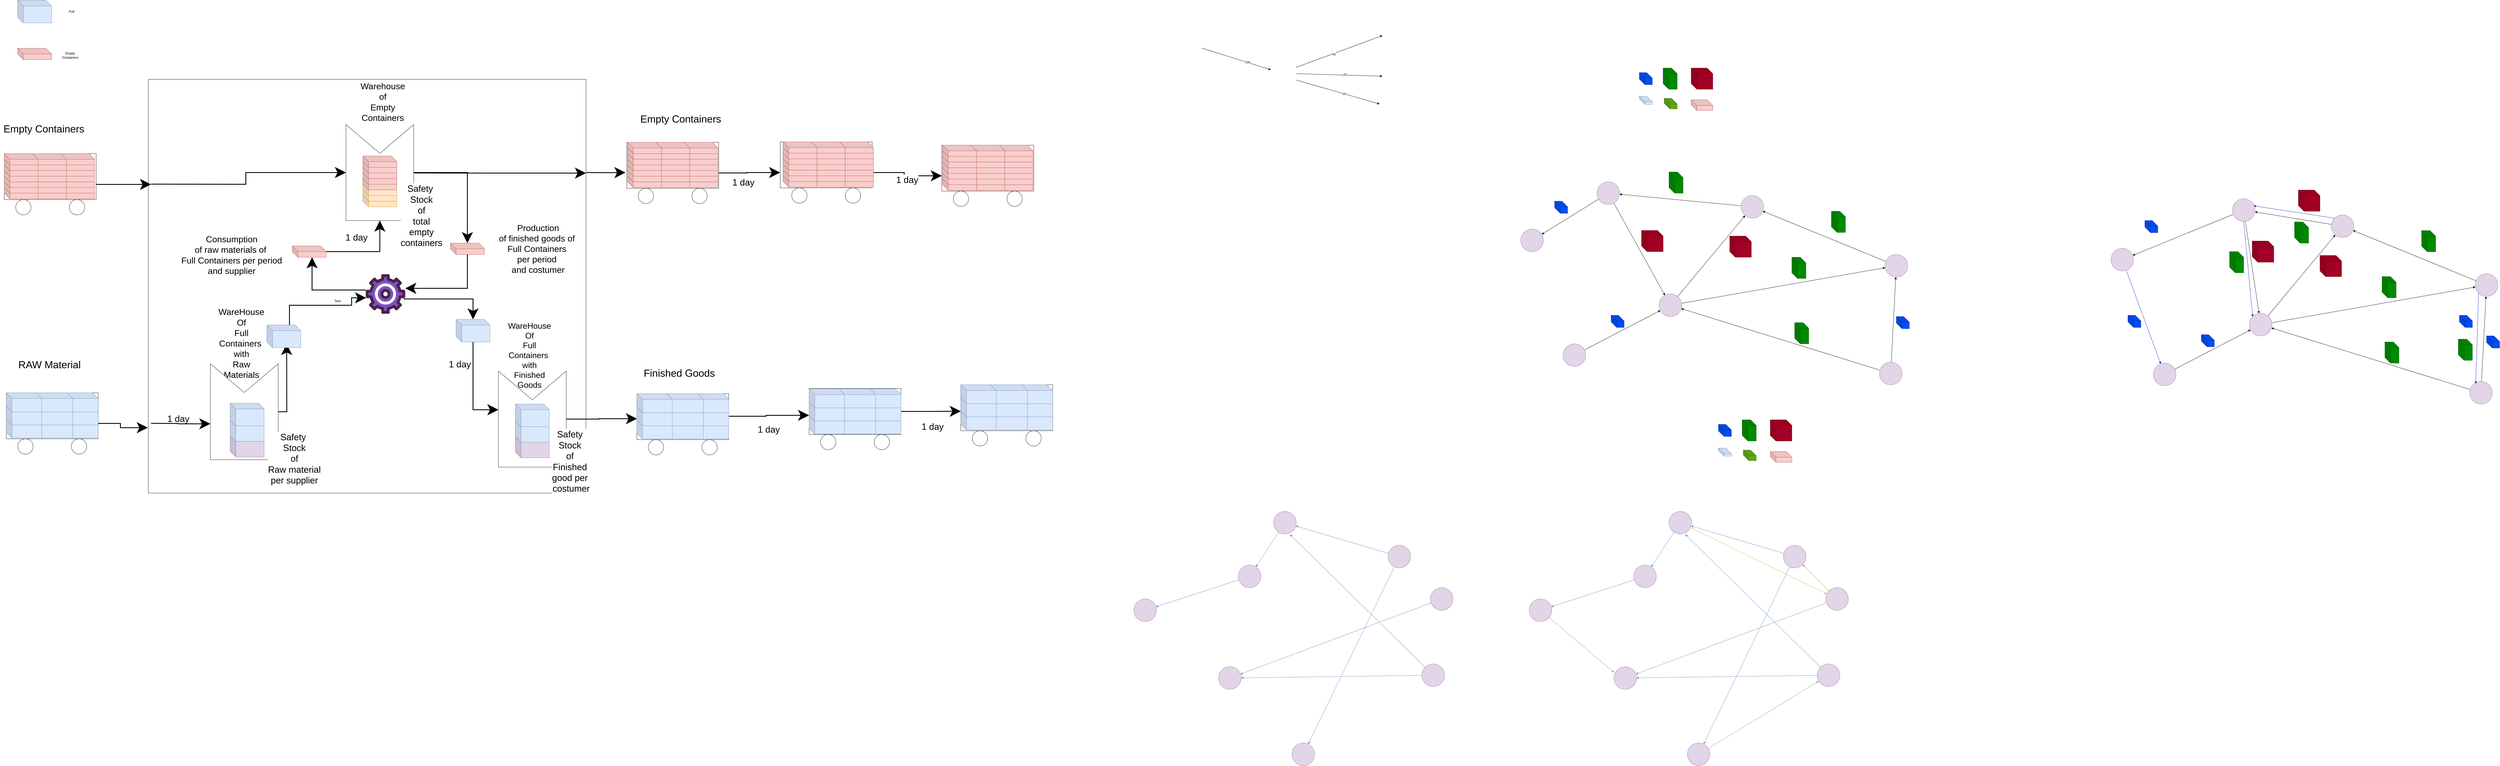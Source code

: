 <mxfile version="24.3.1" type="github">
  <diagram name="Página-1" id="RPSRm-kFG3JXtGDVLyJk">
    <mxGraphModel dx="1914" dy="1068" grid="1" gridSize="10" guides="1" tooltips="1" connect="1" arrows="1" fold="1" page="1" pageScale="1" pageWidth="10000" pageHeight="10000" math="0" shadow="0">
      <root>
        <mxCell id="0" />
        <mxCell id="1" parent="0" />
        <mxCell id="FPFo5l5J4VojejFQEZY5-70" value="" style="rounded=0;whiteSpace=wrap;html=1;" parent="1" vertex="1">
          <mxGeometry x="530" y="280" width="1550" height="1465" as="geometry" />
        </mxCell>
        <mxCell id="mJSx3Dz7f0GuxdMOwKDn-1" value="" style="shape=cube;whiteSpace=wrap;html=1;boundedLbl=1;backgroundOutline=1;darkOpacity=0.05;darkOpacity2=0.1;fillColor=#dae8fc;strokeColor=#6c8ebf;" parent="1" vertex="1">
          <mxGeometry x="67.5" width="120" height="80" as="geometry" />
        </mxCell>
        <mxCell id="mJSx3Dz7f0GuxdMOwKDn-2" value="Full" style="text;html=1;align=center;verticalAlign=middle;resizable=0;points=[];autosize=1;strokeColor=none;fillColor=none;" parent="1" vertex="1">
          <mxGeometry x="237.5" y="25" width="40" height="30" as="geometry" />
        </mxCell>
        <mxCell id="mJSx3Dz7f0GuxdMOwKDn-3" value="" style="shape=cube;whiteSpace=wrap;html=1;boundedLbl=1;backgroundOutline=1;darkOpacity=0.05;darkOpacity2=0.1;fillColor=#f8cecc;strokeColor=#b85450;" parent="1" vertex="1">
          <mxGeometry x="67.5" y="170" width="120" height="40" as="geometry" />
        </mxCell>
        <mxCell id="mJSx3Dz7f0GuxdMOwKDn-4" value="Empty&lt;div&gt;Containers&lt;/div&gt;" style="text;html=1;align=center;verticalAlign=middle;resizable=0;points=[];autosize=1;strokeColor=none;fillColor=none;" parent="1" vertex="1">
          <mxGeometry x="212.5" y="175" width="80" height="40" as="geometry" />
        </mxCell>
        <mxCell id="mJSx3Dz7f0GuxdMOwKDn-289" style="rounded=0;orthogonalLoop=1;jettySize=auto;html=1;exitX=1;exitY=0.75;exitDx=0;exitDy=0;" parent="1" source="mJSx3Dz7f0GuxdMOwKDn-8" target="mJSx3Dz7f0GuxdMOwKDn-286" edge="1">
          <mxGeometry relative="1" as="geometry" />
        </mxCell>
        <mxCell id="mJSx3Dz7f0GuxdMOwKDn-296" value="25" style="edgeLabel;html=1;align=center;verticalAlign=middle;resizable=0;points=[];" parent="mJSx3Dz7f0GuxdMOwKDn-289" vertex="1" connectable="0">
          <mxGeometry x="0.15" relative="1" as="geometry">
            <mxPoint as="offset" />
          </mxGeometry>
        </mxCell>
        <mxCell id="mJSx3Dz7f0GuxdMOwKDn-291" style="rounded=0;orthogonalLoop=1;jettySize=auto;html=1;exitX=1;exitY=0.25;exitDx=0;exitDy=0;entryX=0;entryY=0.5;entryDx=0;entryDy=0;" parent="1" source="mJSx3Dz7f0GuxdMOwKDn-8" target="mJSx3Dz7f0GuxdMOwKDn-284" edge="1">
          <mxGeometry relative="1" as="geometry" />
        </mxCell>
        <mxCell id="mJSx3Dz7f0GuxdMOwKDn-294" value="50" style="edgeLabel;html=1;align=center;verticalAlign=middle;resizable=0;points=[];" parent="mJSx3Dz7f0GuxdMOwKDn-291" vertex="1" connectable="0">
          <mxGeometry x="-0.13" y="-2" relative="1" as="geometry">
            <mxPoint as="offset" />
          </mxGeometry>
        </mxCell>
        <mxCell id="mJSx3Dz7f0GuxdMOwKDn-292" style="rounded=0;orthogonalLoop=1;jettySize=auto;html=1;exitX=1;exitY=0.5;exitDx=0;exitDy=0;" parent="1" source="mJSx3Dz7f0GuxdMOwKDn-8" target="mJSx3Dz7f0GuxdMOwKDn-285" edge="1">
          <mxGeometry relative="1" as="geometry" />
        </mxCell>
        <mxCell id="mJSx3Dz7f0GuxdMOwKDn-295" value="25" style="edgeLabel;html=1;align=center;verticalAlign=middle;resizable=0;points=[];" parent="mJSx3Dz7f0GuxdMOwKDn-292" vertex="1" connectable="0">
          <mxGeometry x="0.128" y="2" relative="1" as="geometry">
            <mxPoint as="offset" />
          </mxGeometry>
        </mxCell>
        <mxCell id="mJSx3Dz7f0GuxdMOwKDn-8" value="" style="shape=image;html=1;verticalAlign=top;verticalLabelPosition=bottom;labelBackgroundColor=#ffffff;imageAspect=0;aspect=fixed;image=https://cdn0.iconfinder.com/data/icons/phosphor-thin-vol-2/256/factory-thin-128.png" parent="1" vertex="1">
          <mxGeometry x="4505" y="215" width="90" height="90" as="geometry" />
        </mxCell>
        <mxCell id="mJSx3Dz7f0GuxdMOwKDn-282" style="edgeStyle=orthogonalEdgeStyle;rounded=0;orthogonalLoop=1;jettySize=auto;html=1;exitX=0.96;exitY=0.626;exitDx=0;exitDy=0;exitPerimeter=0;endSize=30;strokeWidth=3;" parent="1" source="mJSx3Dz7f0GuxdMOwKDn-10" target="mJSx3Dz7f0GuxdMOwKDn-36" edge="1">
          <mxGeometry relative="1" as="geometry" />
        </mxCell>
        <mxCell id="mJSx3Dz7f0GuxdMOwKDn-10" value="" style="verticalLabelPosition=bottom;aspect=fixed;html=1;shape=mxgraph.salesforce.manufacturing;" parent="1" vertex="1">
          <mxGeometry x="1300" y="970" width="140" height="140" as="geometry" />
        </mxCell>
        <mxCell id="mJSx3Dz7f0GuxdMOwKDn-26" value="WareHouse&lt;div style=&quot;font-size: 31px;&quot;&gt;Of&lt;/div&gt;&lt;div style=&quot;font-size: 31px;&quot;&gt;Full&lt;/div&gt;&lt;div style=&quot;font-size: 31px;&quot;&gt;Containers&amp;nbsp;&lt;/div&gt;&lt;div style=&quot;font-size: 31px;&quot;&gt;with&lt;/div&gt;&lt;div style=&quot;font-size: 31px;&quot;&gt;Raw&lt;/div&gt;&lt;div style=&quot;font-size: 31px;&quot;&gt;Materials&lt;/div&gt;" style="text;html=1;align=center;verticalAlign=middle;whiteSpace=wrap;rounded=0;fontSize=31;" parent="1" vertex="1">
          <mxGeometry x="810" y="1158.5" width="100" height="113" as="geometry" />
        </mxCell>
        <mxCell id="mJSx3Dz7f0GuxdMOwKDn-27" value="WareHouse&lt;div style=&quot;font-size: 29px;&quot;&gt;Of&lt;/div&gt;&lt;div style=&quot;font-size: 29px;&quot;&gt;Full&lt;/div&gt;&lt;div style=&quot;font-size: 29px;&quot;&gt;Containers&amp;nbsp;&lt;/div&gt;&lt;div style=&quot;font-size: 29px;&quot;&gt;with&lt;/div&gt;&lt;div style=&quot;font-size: 29px;&quot;&gt;Finished&lt;/div&gt;&lt;div style=&quot;font-size: 29px;&quot;&gt;Goods&lt;/div&gt;" style="text;html=1;align=center;verticalAlign=middle;whiteSpace=wrap;rounded=0;fontSize=29;" parent="1" vertex="1">
          <mxGeometry x="1830" y="1200" width="100" height="113" as="geometry" />
        </mxCell>
        <mxCell id="mJSx3Dz7f0GuxdMOwKDn-33" value="" style="group" parent="1" vertex="1" connectable="0">
          <mxGeometry x="750" y="1287" width="240" height="340" as="geometry" />
        </mxCell>
        <mxCell id="mJSx3Dz7f0GuxdMOwKDn-42" style="edgeStyle=orthogonalEdgeStyle;rounded=0;orthogonalLoop=1;jettySize=auto;html=1;strokeWidth=3;jumpSize=30;endSize=30;" parent="mJSx3Dz7f0GuxdMOwKDn-33" source="mJSx3Dz7f0GuxdMOwKDn-5" edge="1">
          <mxGeometry relative="1" as="geometry">
            <mxPoint x="270" y="-70" as="targetPoint" />
          </mxGeometry>
        </mxCell>
        <mxCell id="mJSx3Dz7f0GuxdMOwKDn-5" value="" style="verticalLabelPosition=bottom;align=center;outlineConnect=0;dashed=0;html=1;verticalAlign=top;shape=mxgraph.pid.flow_sensors.weir;" parent="mJSx3Dz7f0GuxdMOwKDn-33" vertex="1">
          <mxGeometry width="240" height="340" as="geometry" />
        </mxCell>
        <mxCell id="mJSx3Dz7f0GuxdMOwKDn-11" value="" style="shape=cube;whiteSpace=wrap;html=1;boundedLbl=1;backgroundOutline=1;darkOpacity=0.05;darkOpacity2=0.1;fillColor=#e1d5e7;strokeColor=#9673a6;" parent="mJSx3Dz7f0GuxdMOwKDn-33" vertex="1">
          <mxGeometry x="70" y="250" width="120" height="80" as="geometry" />
        </mxCell>
        <mxCell id="mJSx3Dz7f0GuxdMOwKDn-12" value="" style="shape=cube;whiteSpace=wrap;html=1;boundedLbl=1;backgroundOutline=1;darkOpacity=0.05;darkOpacity2=0.1;fillColor=#dae8fc;strokeColor=#6c8ebf;" parent="mJSx3Dz7f0GuxdMOwKDn-33" vertex="1">
          <mxGeometry x="70" y="195" width="120" height="80" as="geometry" />
        </mxCell>
        <mxCell id="mJSx3Dz7f0GuxdMOwKDn-13" value="" style="shape=cube;whiteSpace=wrap;html=1;boundedLbl=1;backgroundOutline=1;darkOpacity=0.05;darkOpacity2=0.1;fillColor=#dae8fc;strokeColor=#6c8ebf;" parent="mJSx3Dz7f0GuxdMOwKDn-33" vertex="1">
          <mxGeometry x="70" y="140" width="120" height="80" as="geometry" />
        </mxCell>
        <mxCell id="mJSx3Dz7f0GuxdMOwKDn-43" style="edgeStyle=orthogonalEdgeStyle;rounded=0;orthogonalLoop=1;jettySize=auto;html=1;entryX=0.01;entryY=0.597;entryDx=0;entryDy=0;entryPerimeter=0;endSize=30;strokeWidth=3;" parent="1" source="mJSx3Dz7f0GuxdMOwKDn-35" target="mJSx3Dz7f0GuxdMOwKDn-10" edge="1">
          <mxGeometry relative="1" as="geometry">
            <Array as="points">
              <mxPoint x="1030" y="1080" />
              <mxPoint x="1250" y="1080" />
              <mxPoint x="1250" y="1054" />
            </Array>
          </mxGeometry>
        </mxCell>
        <mxCell id="mJSx3Dz7f0GuxdMOwKDn-35" value="" style="shape=cube;whiteSpace=wrap;html=1;boundedLbl=1;backgroundOutline=1;darkOpacity=0.05;darkOpacity2=0.1;fillColor=#dae8fc;strokeColor=#6c8ebf;" parent="1" vertex="1">
          <mxGeometry x="950" y="1150" width="120" height="80" as="geometry" />
        </mxCell>
        <mxCell id="mJSx3Dz7f0GuxdMOwKDn-49" style="edgeStyle=orthogonalEdgeStyle;rounded=0;orthogonalLoop=1;jettySize=auto;html=1;endSize=30;strokeWidth=3;" parent="1" source="mJSx3Dz7f0GuxdMOwKDn-36" target="mJSx3Dz7f0GuxdMOwKDn-15" edge="1">
          <mxGeometry relative="1" as="geometry">
            <mxPoint x="1750" y="1480.0" as="targetPoint" />
            <Array as="points">
              <mxPoint x="1680" y="1450" />
            </Array>
          </mxGeometry>
        </mxCell>
        <mxCell id="mJSx3Dz7f0GuxdMOwKDn-36" value="" style="shape=cube;whiteSpace=wrap;html=1;boundedLbl=1;backgroundOutline=1;darkOpacity=0.05;darkOpacity2=0.1;fillColor=#dae8fc;strokeColor=#6c8ebf;" parent="1" vertex="1">
          <mxGeometry x="1620" y="1130" width="120" height="80" as="geometry" />
        </mxCell>
        <mxCell id="mJSx3Dz7f0GuxdMOwKDn-45" style="edgeStyle=orthogonalEdgeStyle;rounded=0;orthogonalLoop=1;jettySize=auto;html=1;endSize=30;strokeWidth=3;" parent="1" source="mJSx3Dz7f0GuxdMOwKDn-37" target="mJSx3Dz7f0GuxdMOwKDn-16" edge="1">
          <mxGeometry relative="1" as="geometry" />
        </mxCell>
        <mxCell id="mJSx3Dz7f0GuxdMOwKDn-37" value="" style="shape=cube;whiteSpace=wrap;html=1;boundedLbl=1;backgroundOutline=1;darkOpacity=0.05;darkOpacity2=0.1;fillColor=#f8cecc;strokeColor=#b85450;" parent="1" vertex="1">
          <mxGeometry x="1040" y="870" width="120" height="40" as="geometry" />
        </mxCell>
        <mxCell id="mJSx3Dz7f0GuxdMOwKDn-281" style="edgeStyle=orthogonalEdgeStyle;rounded=0;orthogonalLoop=1;jettySize=auto;html=1;endSize=30;strokeWidth=3;" parent="1" source="mJSx3Dz7f0GuxdMOwKDn-38" target="mJSx3Dz7f0GuxdMOwKDn-10" edge="1">
          <mxGeometry relative="1" as="geometry">
            <Array as="points">
              <mxPoint x="1660" y="1020" />
            </Array>
          </mxGeometry>
        </mxCell>
        <mxCell id="mJSx3Dz7f0GuxdMOwKDn-38" value="" style="shape=cube;whiteSpace=wrap;html=1;boundedLbl=1;backgroundOutline=1;darkOpacity=0.05;darkOpacity2=0.1;fillColor=#f8cecc;strokeColor=#b85450;" parent="1" vertex="1">
          <mxGeometry x="1600" y="860" width="120" height="40" as="geometry" />
        </mxCell>
        <mxCell id="mJSx3Dz7f0GuxdMOwKDn-44" style="edgeStyle=orthogonalEdgeStyle;rounded=0;orthogonalLoop=1;jettySize=auto;html=1;entryX=0;entryY=0;entryDx=70;entryDy=40;entryPerimeter=0;exitX=0.002;exitY=0.4;exitDx=0;exitDy=0;exitPerimeter=0;endSize=30;strokeWidth=3;" parent="1" source="mJSx3Dz7f0GuxdMOwKDn-10" target="mJSx3Dz7f0GuxdMOwKDn-37" edge="1">
          <mxGeometry relative="1" as="geometry">
            <mxPoint x="1340" y="1010" as="sourcePoint" />
          </mxGeometry>
        </mxCell>
        <mxCell id="mJSx3Dz7f0GuxdMOwKDn-46" style="edgeStyle=orthogonalEdgeStyle;rounded=0;orthogonalLoop=1;jettySize=auto;html=1;endSize=30;strokeWidth=3;" parent="1" source="mJSx3Dz7f0GuxdMOwKDn-16" target="mJSx3Dz7f0GuxdMOwKDn-38" edge="1">
          <mxGeometry relative="1" as="geometry" />
        </mxCell>
        <mxCell id="mJSx3Dz7f0GuxdMOwKDn-50" value="Consumption&lt;div style=&quot;font-size: 31px;&quot;&gt;of raw materials of&amp;nbsp;&lt;/div&gt;&lt;div style=&quot;font-size: 31px;&quot;&gt;Full Co&lt;span style=&quot;background-color: initial; font-size: 31px;&quot;&gt;ntainers per period&lt;/span&gt;&lt;/div&gt;&lt;div style=&quot;font-size: 31px;&quot;&gt;&lt;span style=&quot;background-color: initial; font-size: 31px;&quot;&gt;and supplier&lt;/span&gt;&lt;/div&gt;" style="text;html=1;align=center;verticalAlign=middle;resizable=0;points=[];autosize=1;strokeColor=none;fillColor=none;fontSize=31;flipV=1;" parent="1" vertex="1">
          <mxGeometry x="635" y="822" width="380" height="160" as="geometry" />
        </mxCell>
        <mxCell id="mJSx3Dz7f0GuxdMOwKDn-51" value="Production&lt;div style=&quot;font-size: 31px;&quot;&gt;of finished goods of&amp;nbsp;&lt;/div&gt;&lt;div style=&quot;font-size: 31px;&quot;&gt;Full Co&lt;span style=&quot;background-color: initial; font-size: 31px;&quot;&gt;ntainers&amp;nbsp;&lt;/span&gt;&lt;/div&gt;&lt;div style=&quot;font-size: 31px;&quot;&gt;&lt;span style=&quot;background-color: initial; font-size: 31px;&quot;&gt;per period&amp;nbsp;&lt;/span&gt;&lt;/div&gt;&lt;div style=&quot;font-size: 31px;&quot;&gt;&lt;span style=&quot;background-color: initial; font-size: 31px;&quot;&gt;and costumer&lt;/span&gt;&lt;/div&gt;" style="text;html=1;align=center;verticalAlign=middle;resizable=0;points=[];autosize=1;strokeColor=none;fillColor=none;fontSize=31;" parent="1" vertex="1">
          <mxGeometry x="1760" y="780" width="300" height="200" as="geometry" />
        </mxCell>
        <mxCell id="mJSx3Dz7f0GuxdMOwKDn-276" style="edgeStyle=orthogonalEdgeStyle;rounded=0;orthogonalLoop=1;jettySize=auto;html=1;endSize=30;strokeWidth=3;" parent="1" source="mJSx3Dz7f0GuxdMOwKDn-52" target="mJSx3Dz7f0GuxdMOwKDn-116" edge="1">
          <mxGeometry relative="1" as="geometry" />
        </mxCell>
        <mxCell id="mJSx3Dz7f0GuxdMOwKDn-277" style="edgeStyle=orthogonalEdgeStyle;rounded=0;orthogonalLoop=1;jettySize=auto;html=1;endSize=30;strokeWidth=3;" parent="1" source="mJSx3Dz7f0GuxdMOwKDn-116" target="mJSx3Dz7f0GuxdMOwKDn-141" edge="1">
          <mxGeometry relative="1" as="geometry" />
        </mxCell>
        <mxCell id="mJSx3Dz7f0GuxdMOwKDn-278" style="edgeStyle=orthogonalEdgeStyle;rounded=0;orthogonalLoop=1;jettySize=auto;html=1;entryX=0.005;entryY=0.629;entryDx=0;entryDy=0;entryPerimeter=0;endSize=30;strokeWidth=3;" parent="1" source="mJSx3Dz7f0GuxdMOwKDn-15" target="mJSx3Dz7f0GuxdMOwKDn-110" edge="1">
          <mxGeometry relative="1" as="geometry" />
        </mxCell>
        <mxCell id="mJSx3Dz7f0GuxdMOwKDn-279" style="edgeStyle=orthogonalEdgeStyle;rounded=0;orthogonalLoop=1;jettySize=auto;html=1;entryX=0;entryY=0;entryDx=0;entryDy=47.368;entryPerimeter=0;endSize=30;strokeWidth=3;" parent="1" source="mJSx3Dz7f0GuxdMOwKDn-101" target="mJSx3Dz7f0GuxdMOwKDn-178" edge="1">
          <mxGeometry relative="1" as="geometry" />
        </mxCell>
        <mxCell id="mJSx3Dz7f0GuxdMOwKDn-280" style="edgeStyle=orthogonalEdgeStyle;rounded=0;orthogonalLoop=1;jettySize=auto;html=1;entryX=0;entryY=0;entryDx=0;entryDy=47.368;entryPerimeter=0;endSize=30;strokeWidth=3;" parent="1" source="mJSx3Dz7f0GuxdMOwKDn-170" target="mJSx3Dz7f0GuxdMOwKDn-192" edge="1">
          <mxGeometry relative="1" as="geometry" />
        </mxCell>
        <mxCell id="mJSx3Dz7f0GuxdMOwKDn-287" style="rounded=0;orthogonalLoop=1;jettySize=auto;html=1;strokeColor=default;" parent="1" source="mJSx3Dz7f0GuxdMOwKDn-283" target="mJSx3Dz7f0GuxdMOwKDn-8" edge="1">
          <mxGeometry relative="1" as="geometry" />
        </mxCell>
        <mxCell id="mJSx3Dz7f0GuxdMOwKDn-293" value="100" style="edgeLabel;html=1;align=center;verticalAlign=middle;resizable=0;points=[];" parent="mJSx3Dz7f0GuxdMOwKDn-287" vertex="1" connectable="0">
          <mxGeometry x="0.317" y="1" relative="1" as="geometry">
            <mxPoint as="offset" />
          </mxGeometry>
        </mxCell>
        <mxCell id="mJSx3Dz7f0GuxdMOwKDn-283" value="" style="shape=image;html=1;verticalAlign=top;verticalLabelPosition=bottom;labelBackgroundColor=#ffffff;imageAspect=0;aspect=fixed;image=https://cdn0.iconfinder.com/data/icons/phosphor-thin-vol-2/256/factory-thin-128.png" parent="1" vertex="1">
          <mxGeometry x="4170" y="110" width="90" height="90" as="geometry" />
        </mxCell>
        <mxCell id="mJSx3Dz7f0GuxdMOwKDn-284" value="" style="shape=image;html=1;verticalAlign=top;verticalLabelPosition=bottom;labelBackgroundColor=#ffffff;imageAspect=0;aspect=fixed;image=https://cdn0.iconfinder.com/data/icons/phosphor-thin-vol-2/256/factory-thin-128.png" parent="1" vertex="1">
          <mxGeometry x="4900" y="80" width="90" height="90" as="geometry" />
        </mxCell>
        <mxCell id="mJSx3Dz7f0GuxdMOwKDn-285" value="" style="shape=image;html=1;verticalAlign=top;verticalLabelPosition=bottom;labelBackgroundColor=#ffffff;imageAspect=0;aspect=fixed;image=https://cdn0.iconfinder.com/data/icons/phosphor-thin-vol-2/256/factory-thin-128.png" parent="1" vertex="1">
          <mxGeometry x="4900" y="225" width="90" height="90" as="geometry" />
        </mxCell>
        <mxCell id="mJSx3Dz7f0GuxdMOwKDn-286" value="" style="shape=image;html=1;verticalAlign=top;verticalLabelPosition=bottom;labelBackgroundColor=#ffffff;imageAspect=0;aspect=fixed;image=https://cdn0.iconfinder.com/data/icons/phosphor-thin-vol-2/256/factory-thin-128.png" parent="1" vertex="1">
          <mxGeometry x="4890" y="335" width="90" height="90" as="geometry" />
        </mxCell>
        <mxCell id="mJSx3Dz7f0GuxdMOwKDn-248" value="" style="verticalLabelPosition=bottom;outlineConnect=0;align=center;dashed=0;html=1;verticalAlign=top;shape=mxgraph.pid.misc.box_truck;" parent="1" vertex="1">
          <mxGeometry x="20" y="543" width="325.5" height="217" as="geometry" />
        </mxCell>
        <mxCell id="mJSx3Dz7f0GuxdMOwKDn-52" value="" style="verticalLabelPosition=bottom;outlineConnect=0;align=center;dashed=0;html=1;verticalAlign=top;shape=mxgraph.pid.misc.box_truck;" parent="1" vertex="1">
          <mxGeometry x="2224.5" y="503" width="325.5" height="217" as="geometry" />
        </mxCell>
        <mxCell id="mJSx3Dz7f0GuxdMOwKDn-116" value="" style="verticalLabelPosition=bottom;outlineConnect=0;align=center;dashed=0;html=1;verticalAlign=top;shape=mxgraph.pid.misc.box_truck;container=0;" parent="1" vertex="1">
          <mxGeometry x="2767.75" y="501.5" width="325.5" height="217" as="geometry" />
        </mxCell>
        <mxCell id="mJSx3Dz7f0GuxdMOwKDn-141" value="" style="verticalLabelPosition=bottom;outlineConnect=0;align=center;dashed=0;html=1;verticalAlign=top;shape=mxgraph.pid.misc.box_truck;container=0;" parent="1" vertex="1">
          <mxGeometry x="3340" y="513" width="325.5" height="217" as="geometry" />
        </mxCell>
        <mxCell id="mJSx3Dz7f0GuxdMOwKDn-249" value="" style="shape=cube;whiteSpace=wrap;html=1;boundedLbl=1;backgroundOutline=1;darkOpacity=0.05;darkOpacity2=0.1;fillColor=#f8cecc;strokeColor=#b85450;container=0;" parent="1" vertex="1">
          <mxGeometry x="220" y="663" width="120" height="40" as="geometry" />
        </mxCell>
        <mxCell id="mJSx3Dz7f0GuxdMOwKDn-250" value="" style="shape=cube;whiteSpace=wrap;html=1;boundedLbl=1;backgroundOutline=1;darkOpacity=0.05;darkOpacity2=0.1;fillColor=#f8cecc;strokeColor=#b85450;container=0;" parent="1" vertex="1">
          <mxGeometry x="220" y="643" width="120" height="40" as="geometry" />
        </mxCell>
        <mxCell id="mJSx3Dz7f0GuxdMOwKDn-251" value="" style="shape=cube;whiteSpace=wrap;html=1;boundedLbl=1;backgroundOutline=1;darkOpacity=0.05;darkOpacity2=0.1;fillColor=#f8cecc;strokeColor=#b85450;container=0;" parent="1" vertex="1">
          <mxGeometry x="220" y="623" width="120" height="40" as="geometry" />
        </mxCell>
        <mxCell id="mJSx3Dz7f0GuxdMOwKDn-252" value="" style="shape=cube;whiteSpace=wrap;html=1;boundedLbl=1;backgroundOutline=1;darkOpacity=0.05;darkOpacity2=0.1;fillColor=#f8cecc;strokeColor=#b85450;container=0;" parent="1" vertex="1">
          <mxGeometry x="220" y="603" width="120" height="40" as="geometry" />
        </mxCell>
        <mxCell id="mJSx3Dz7f0GuxdMOwKDn-253" value="" style="shape=cube;whiteSpace=wrap;html=1;boundedLbl=1;backgroundOutline=1;darkOpacity=0.05;darkOpacity2=0.1;fillColor=#f8cecc;strokeColor=#b85450;container=0;" parent="1" vertex="1">
          <mxGeometry x="220" y="583" width="120" height="40" as="geometry" />
        </mxCell>
        <mxCell id="mJSx3Dz7f0GuxdMOwKDn-254" value="" style="shape=cube;whiteSpace=wrap;html=1;boundedLbl=1;backgroundOutline=1;darkOpacity=0.05;darkOpacity2=0.1;fillColor=#f8cecc;strokeColor=#b85450;container=0;" parent="1" vertex="1">
          <mxGeometry x="220" y="563" width="120" height="40" as="geometry" />
        </mxCell>
        <mxCell id="mJSx3Dz7f0GuxdMOwKDn-255" value="" style="shape=cube;whiteSpace=wrap;html=1;boundedLbl=1;backgroundOutline=1;darkOpacity=0.05;darkOpacity2=0.1;fillColor=#f8cecc;strokeColor=#b85450;container=0;" parent="1" vertex="1">
          <mxGeometry x="220" y="543" width="120" height="40" as="geometry" />
        </mxCell>
        <mxCell id="mJSx3Dz7f0GuxdMOwKDn-257" value="" style="shape=cube;whiteSpace=wrap;html=1;boundedLbl=1;backgroundOutline=1;darkOpacity=0.05;darkOpacity2=0.1;fillColor=#f8cecc;strokeColor=#b85450;container=0;" parent="1" vertex="1">
          <mxGeometry x="120" y="663" width="120" height="40" as="geometry" />
        </mxCell>
        <mxCell id="mJSx3Dz7f0GuxdMOwKDn-258" value="" style="shape=cube;whiteSpace=wrap;html=1;boundedLbl=1;backgroundOutline=1;darkOpacity=0.05;darkOpacity2=0.1;fillColor=#f8cecc;strokeColor=#b85450;container=0;" parent="1" vertex="1">
          <mxGeometry x="120" y="643" width="120" height="40" as="geometry" />
        </mxCell>
        <mxCell id="mJSx3Dz7f0GuxdMOwKDn-259" value="" style="shape=cube;whiteSpace=wrap;html=1;boundedLbl=1;backgroundOutline=1;darkOpacity=0.05;darkOpacity2=0.1;fillColor=#f8cecc;strokeColor=#b85450;container=0;" parent="1" vertex="1">
          <mxGeometry x="120" y="623" width="120" height="40" as="geometry" />
        </mxCell>
        <mxCell id="mJSx3Dz7f0GuxdMOwKDn-260" value="" style="shape=cube;whiteSpace=wrap;html=1;boundedLbl=1;backgroundOutline=1;darkOpacity=0.05;darkOpacity2=0.1;fillColor=#f8cecc;strokeColor=#b85450;container=0;" parent="1" vertex="1">
          <mxGeometry x="120" y="603" width="120" height="40" as="geometry" />
        </mxCell>
        <mxCell id="mJSx3Dz7f0GuxdMOwKDn-261" value="" style="shape=cube;whiteSpace=wrap;html=1;boundedLbl=1;backgroundOutline=1;darkOpacity=0.05;darkOpacity2=0.1;fillColor=#f8cecc;strokeColor=#b85450;container=0;" parent="1" vertex="1">
          <mxGeometry x="120" y="583" width="120" height="40" as="geometry" />
        </mxCell>
        <mxCell id="mJSx3Dz7f0GuxdMOwKDn-262" value="" style="shape=cube;whiteSpace=wrap;html=1;boundedLbl=1;backgroundOutline=1;darkOpacity=0.05;darkOpacity2=0.1;fillColor=#f8cecc;strokeColor=#b85450;container=0;" parent="1" vertex="1">
          <mxGeometry x="120" y="563" width="120" height="40" as="geometry" />
        </mxCell>
        <mxCell id="mJSx3Dz7f0GuxdMOwKDn-263" value="" style="shape=cube;whiteSpace=wrap;html=1;boundedLbl=1;backgroundOutline=1;darkOpacity=0.05;darkOpacity2=0.1;fillColor=#f8cecc;strokeColor=#b85450;container=0;" parent="1" vertex="1">
          <mxGeometry x="120" y="543" width="120" height="40" as="geometry" />
        </mxCell>
        <mxCell id="mJSx3Dz7f0GuxdMOwKDn-265" value="" style="shape=cube;whiteSpace=wrap;html=1;boundedLbl=1;backgroundOutline=1;darkOpacity=0.05;darkOpacity2=0.1;fillColor=#f8cecc;strokeColor=#b85450;container=0;" parent="1" vertex="1">
          <mxGeometry x="20" y="663" width="120" height="40" as="geometry" />
        </mxCell>
        <mxCell id="mJSx3Dz7f0GuxdMOwKDn-266" value="" style="shape=cube;whiteSpace=wrap;html=1;boundedLbl=1;backgroundOutline=1;darkOpacity=0.05;darkOpacity2=0.1;fillColor=#f8cecc;strokeColor=#b85450;container=0;" parent="1" vertex="1">
          <mxGeometry x="20" y="643" width="120" height="40" as="geometry" />
        </mxCell>
        <mxCell id="mJSx3Dz7f0GuxdMOwKDn-267" value="" style="shape=cube;whiteSpace=wrap;html=1;boundedLbl=1;backgroundOutline=1;darkOpacity=0.05;darkOpacity2=0.1;fillColor=#f8cecc;strokeColor=#b85450;container=0;" parent="1" vertex="1">
          <mxGeometry x="20" y="623" width="120" height="40" as="geometry" />
        </mxCell>
        <mxCell id="mJSx3Dz7f0GuxdMOwKDn-268" value="" style="shape=cube;whiteSpace=wrap;html=1;boundedLbl=1;backgroundOutline=1;darkOpacity=0.05;darkOpacity2=0.1;fillColor=#f8cecc;strokeColor=#b85450;container=0;" parent="1" vertex="1">
          <mxGeometry x="20" y="603" width="120" height="40" as="geometry" />
        </mxCell>
        <mxCell id="mJSx3Dz7f0GuxdMOwKDn-269" value="" style="shape=cube;whiteSpace=wrap;html=1;boundedLbl=1;backgroundOutline=1;darkOpacity=0.05;darkOpacity2=0.1;fillColor=#f8cecc;strokeColor=#b85450;container=0;" parent="1" vertex="1">
          <mxGeometry x="20" y="583" width="120" height="40" as="geometry" />
        </mxCell>
        <mxCell id="mJSx3Dz7f0GuxdMOwKDn-270" value="" style="shape=cube;whiteSpace=wrap;html=1;boundedLbl=1;backgroundOutline=1;darkOpacity=0.05;darkOpacity2=0.1;fillColor=#f8cecc;strokeColor=#b85450;container=0;" parent="1" vertex="1">
          <mxGeometry x="20" y="563" width="120" height="40" as="geometry" />
        </mxCell>
        <mxCell id="mJSx3Dz7f0GuxdMOwKDn-271" value="" style="shape=cube;whiteSpace=wrap;html=1;boundedLbl=1;backgroundOutline=1;darkOpacity=0.05;darkOpacity2=0.1;fillColor=#f8cecc;strokeColor=#b85450;container=0;" parent="1" vertex="1">
          <mxGeometry x="20" y="543" width="120" height="40" as="geometry" />
        </mxCell>
        <mxCell id="mJSx3Dz7f0GuxdMOwKDn-16" value="" style="verticalLabelPosition=bottom;align=center;outlineConnect=0;dashed=0;html=1;verticalAlign=top;shape=mxgraph.pid.flow_sensors.weir;" parent="1" vertex="1">
          <mxGeometry x="1230" y="440" width="240" height="340" as="geometry" />
        </mxCell>
        <mxCell id="mJSx3Dz7f0GuxdMOwKDn-18" value="" style="shape=cube;whiteSpace=wrap;html=1;boundedLbl=1;backgroundOutline=1;darkOpacity=0.05;darkOpacity2=0.1;fillColor=#ffe6cc;strokeColor=#d79b00;" parent="1" vertex="1">
          <mxGeometry x="1290" y="691.5" width="120" height="40" as="geometry" />
        </mxCell>
        <mxCell id="mJSx3Dz7f0GuxdMOwKDn-19" value="" style="shape=cube;whiteSpace=wrap;html=1;boundedLbl=1;backgroundOutline=1;darkOpacity=0.05;darkOpacity2=0.1;fillColor=#ffe6cc;strokeColor=#d79b00;" parent="1" vertex="1">
          <mxGeometry x="1290" y="671.5" width="120" height="40" as="geometry" />
        </mxCell>
        <mxCell id="mJSx3Dz7f0GuxdMOwKDn-20" value="" style="shape=cube;whiteSpace=wrap;html=1;boundedLbl=1;backgroundOutline=1;darkOpacity=0.05;darkOpacity2=0.1;fillColor=#ffe6cc;strokeColor=#d79b00;" parent="1" vertex="1">
          <mxGeometry x="1290" y="651.5" width="120" height="40" as="geometry" />
        </mxCell>
        <mxCell id="mJSx3Dz7f0GuxdMOwKDn-21" value="" style="shape=cube;whiteSpace=wrap;html=1;boundedLbl=1;backgroundOutline=1;darkOpacity=0.05;darkOpacity2=0.1;fillColor=#f8cecc;strokeColor=#b85450;" parent="1" vertex="1">
          <mxGeometry x="1290" y="631.5" width="120" height="40" as="geometry" />
        </mxCell>
        <mxCell id="mJSx3Dz7f0GuxdMOwKDn-22" value="" style="shape=cube;whiteSpace=wrap;html=1;boundedLbl=1;backgroundOutline=1;darkOpacity=0.05;darkOpacity2=0.1;fillColor=#f8cecc;strokeColor=#b85450;" parent="1" vertex="1">
          <mxGeometry x="1290" y="611.5" width="120" height="40" as="geometry" />
        </mxCell>
        <mxCell id="mJSx3Dz7f0GuxdMOwKDn-23" value="" style="shape=cube;whiteSpace=wrap;html=1;boundedLbl=1;backgroundOutline=1;darkOpacity=0.05;darkOpacity2=0.1;fillColor=#f8cecc;strokeColor=#b85450;" parent="1" vertex="1">
          <mxGeometry x="1290" y="591.5" width="120" height="40" as="geometry" />
        </mxCell>
        <mxCell id="mJSx3Dz7f0GuxdMOwKDn-24" value="" style="shape=cube;whiteSpace=wrap;html=1;boundedLbl=1;backgroundOutline=1;darkOpacity=0.05;darkOpacity2=0.1;fillColor=#f8cecc;strokeColor=#b85450;" parent="1" vertex="1">
          <mxGeometry x="1290" y="571.5" width="120" height="40" as="geometry" />
        </mxCell>
        <mxCell id="mJSx3Dz7f0GuxdMOwKDn-25" value="" style="shape=cube;whiteSpace=wrap;html=1;boundedLbl=1;backgroundOutline=1;darkOpacity=0.05;darkOpacity2=0.1;fillColor=#f8cecc;strokeColor=#b85450;" parent="1" vertex="1">
          <mxGeometry x="1290" y="551.5" width="120" height="40" as="geometry" />
        </mxCell>
        <mxCell id="mJSx3Dz7f0GuxdMOwKDn-39" value="Warehouse&lt;div style=&quot;font-size: 31px;&quot;&gt;of&lt;/div&gt;&lt;div style=&quot;font-size: 31px;&quot;&gt;Empty&lt;/div&gt;&lt;div style=&quot;font-size: 31px;&quot;&gt;Containers&lt;/div&gt;" style="text;html=1;align=center;verticalAlign=middle;resizable=0;points=[];autosize=1;strokeColor=none;fillColor=none;fontSize=31;" parent="1" vertex="1">
          <mxGeometry x="1270" y="280" width="180" height="160" as="geometry" />
        </mxCell>
        <mxCell id="FPFo5l5J4VojejFQEZY5-5" value="" style="shape=cube;whiteSpace=wrap;html=1;boundedLbl=1;backgroundOutline=1;darkOpacity=0.05;darkOpacity2=0.1;fillColor=#f8cecc;strokeColor=#b85450;container=0;" parent="1" vertex="1">
          <mxGeometry x="2427.25" y="623" width="120" height="40" as="geometry" />
        </mxCell>
        <mxCell id="FPFo5l5J4VojejFQEZY5-6" value="" style="shape=cube;whiteSpace=wrap;html=1;boundedLbl=1;backgroundOutline=1;darkOpacity=0.05;darkOpacity2=0.1;fillColor=#f8cecc;strokeColor=#b85450;container=0;" parent="1" vertex="1">
          <mxGeometry x="2427.25" y="603" width="120" height="40" as="geometry" />
        </mxCell>
        <mxCell id="FPFo5l5J4VojejFQEZY5-7" value="" style="shape=cube;whiteSpace=wrap;html=1;boundedLbl=1;backgroundOutline=1;darkOpacity=0.05;darkOpacity2=0.1;fillColor=#f8cecc;strokeColor=#b85450;container=0;" parent="1" vertex="1">
          <mxGeometry x="2427.25" y="583" width="120" height="40" as="geometry" />
        </mxCell>
        <mxCell id="FPFo5l5J4VojejFQEZY5-8" value="" style="shape=cube;whiteSpace=wrap;html=1;boundedLbl=1;backgroundOutline=1;darkOpacity=0.05;darkOpacity2=0.1;fillColor=#f8cecc;strokeColor=#b85450;container=0;" parent="1" vertex="1">
          <mxGeometry x="2427.25" y="563" width="120" height="40" as="geometry" />
        </mxCell>
        <mxCell id="FPFo5l5J4VojejFQEZY5-9" value="" style="shape=cube;whiteSpace=wrap;html=1;boundedLbl=1;backgroundOutline=1;darkOpacity=0.05;darkOpacity2=0.1;fillColor=#f8cecc;strokeColor=#b85450;container=0;" parent="1" vertex="1">
          <mxGeometry x="2427.25" y="543" width="120" height="40" as="geometry" />
        </mxCell>
        <mxCell id="FPFo5l5J4VojejFQEZY5-10" value="" style="shape=cube;whiteSpace=wrap;html=1;boundedLbl=1;backgroundOutline=1;darkOpacity=0.05;darkOpacity2=0.1;fillColor=#f8cecc;strokeColor=#b85450;container=0;" parent="1" vertex="1">
          <mxGeometry x="2427.25" y="523" width="120" height="40" as="geometry" />
        </mxCell>
        <mxCell id="FPFo5l5J4VojejFQEZY5-11" value="" style="shape=cube;whiteSpace=wrap;html=1;boundedLbl=1;backgroundOutline=1;darkOpacity=0.05;darkOpacity2=0.1;fillColor=#f8cecc;strokeColor=#b85450;container=0;" parent="1" vertex="1">
          <mxGeometry x="2427.25" y="503" width="120" height="40" as="geometry" />
        </mxCell>
        <mxCell id="FPFo5l5J4VojejFQEZY5-12" value="" style="shape=cube;whiteSpace=wrap;html=1;boundedLbl=1;backgroundOutline=1;darkOpacity=0.05;darkOpacity2=0.1;fillColor=#f8cecc;strokeColor=#b85450;container=0;" parent="1" vertex="1">
          <mxGeometry x="2327.25" y="623" width="120" height="40" as="geometry" />
        </mxCell>
        <mxCell id="FPFo5l5J4VojejFQEZY5-13" value="" style="shape=cube;whiteSpace=wrap;html=1;boundedLbl=1;backgroundOutline=1;darkOpacity=0.05;darkOpacity2=0.1;fillColor=#f8cecc;strokeColor=#b85450;container=0;" parent="1" vertex="1">
          <mxGeometry x="2327.25" y="603" width="120" height="40" as="geometry" />
        </mxCell>
        <mxCell id="FPFo5l5J4VojejFQEZY5-14" value="" style="shape=cube;whiteSpace=wrap;html=1;boundedLbl=1;backgroundOutline=1;darkOpacity=0.05;darkOpacity2=0.1;fillColor=#f8cecc;strokeColor=#b85450;container=0;" parent="1" vertex="1">
          <mxGeometry x="2327.25" y="583" width="120" height="40" as="geometry" />
        </mxCell>
        <mxCell id="FPFo5l5J4VojejFQEZY5-15" value="" style="shape=cube;whiteSpace=wrap;html=1;boundedLbl=1;backgroundOutline=1;darkOpacity=0.05;darkOpacity2=0.1;fillColor=#f8cecc;strokeColor=#b85450;container=0;" parent="1" vertex="1">
          <mxGeometry x="2327.25" y="563" width="120" height="40" as="geometry" />
        </mxCell>
        <mxCell id="FPFo5l5J4VojejFQEZY5-16" value="" style="shape=cube;whiteSpace=wrap;html=1;boundedLbl=1;backgroundOutline=1;darkOpacity=0.05;darkOpacity2=0.1;fillColor=#f8cecc;strokeColor=#b85450;container=0;" parent="1" vertex="1">
          <mxGeometry x="2327.25" y="543" width="120" height="40" as="geometry" />
        </mxCell>
        <mxCell id="FPFo5l5J4VojejFQEZY5-17" value="" style="shape=cube;whiteSpace=wrap;html=1;boundedLbl=1;backgroundOutline=1;darkOpacity=0.05;darkOpacity2=0.1;fillColor=#f8cecc;strokeColor=#b85450;container=0;" parent="1" vertex="1">
          <mxGeometry x="2327.25" y="523" width="120" height="40" as="geometry" />
        </mxCell>
        <mxCell id="FPFo5l5J4VojejFQEZY5-18" value="" style="shape=cube;whiteSpace=wrap;html=1;boundedLbl=1;backgroundOutline=1;darkOpacity=0.05;darkOpacity2=0.1;fillColor=#f8cecc;strokeColor=#b85450;container=0;" parent="1" vertex="1">
          <mxGeometry x="2327.25" y="503" width="120" height="40" as="geometry" />
        </mxCell>
        <mxCell id="FPFo5l5J4VojejFQEZY5-19" value="" style="shape=cube;whiteSpace=wrap;html=1;boundedLbl=1;backgroundOutline=1;darkOpacity=0.05;darkOpacity2=0.1;fillColor=#f8cecc;strokeColor=#b85450;container=0;" parent="1" vertex="1">
          <mxGeometry x="2227.25" y="623" width="120" height="40" as="geometry" />
        </mxCell>
        <mxCell id="FPFo5l5J4VojejFQEZY5-20" value="" style="shape=cube;whiteSpace=wrap;html=1;boundedLbl=1;backgroundOutline=1;darkOpacity=0.05;darkOpacity2=0.1;fillColor=#f8cecc;strokeColor=#b85450;container=0;" parent="1" vertex="1">
          <mxGeometry x="2227.25" y="603" width="120" height="40" as="geometry" />
        </mxCell>
        <mxCell id="FPFo5l5J4VojejFQEZY5-21" value="" style="shape=cube;whiteSpace=wrap;html=1;boundedLbl=1;backgroundOutline=1;darkOpacity=0.05;darkOpacity2=0.1;fillColor=#f8cecc;strokeColor=#b85450;container=0;" parent="1" vertex="1">
          <mxGeometry x="2227.25" y="583" width="120" height="40" as="geometry" />
        </mxCell>
        <mxCell id="FPFo5l5J4VojejFQEZY5-22" value="" style="shape=cube;whiteSpace=wrap;html=1;boundedLbl=1;backgroundOutline=1;darkOpacity=0.05;darkOpacity2=0.1;fillColor=#f8cecc;strokeColor=#b85450;container=0;" parent="1" vertex="1">
          <mxGeometry x="2227.25" y="563" width="120" height="40" as="geometry" />
        </mxCell>
        <mxCell id="FPFo5l5J4VojejFQEZY5-23" value="" style="shape=cube;whiteSpace=wrap;html=1;boundedLbl=1;backgroundOutline=1;darkOpacity=0.05;darkOpacity2=0.1;fillColor=#f8cecc;strokeColor=#b85450;container=0;" parent="1" vertex="1">
          <mxGeometry x="2227.25" y="543" width="120" height="40" as="geometry" />
        </mxCell>
        <mxCell id="FPFo5l5J4VojejFQEZY5-24" value="" style="shape=cube;whiteSpace=wrap;html=1;boundedLbl=1;backgroundOutline=1;darkOpacity=0.05;darkOpacity2=0.1;fillColor=#f8cecc;strokeColor=#b85450;container=0;" parent="1" vertex="1">
          <mxGeometry x="2227.25" y="523" width="120" height="40" as="geometry" />
        </mxCell>
        <mxCell id="FPFo5l5J4VojejFQEZY5-25" value="" style="shape=cube;whiteSpace=wrap;html=1;boundedLbl=1;backgroundOutline=1;darkOpacity=0.05;darkOpacity2=0.1;fillColor=#f8cecc;strokeColor=#b85450;container=0;" parent="1" vertex="1">
          <mxGeometry x="2227.25" y="503" width="120" height="40" as="geometry" />
        </mxCell>
        <mxCell id="FPFo5l5J4VojejFQEZY5-27" value="" style="shape=cube;whiteSpace=wrap;html=1;boundedLbl=1;backgroundOutline=1;darkOpacity=0.05;darkOpacity2=0.1;fillColor=#f8cecc;strokeColor=#b85450;container=0;" parent="1" vertex="1">
          <mxGeometry x="2977.75" y="621.5" width="120" height="40" as="geometry" />
        </mxCell>
        <mxCell id="FPFo5l5J4VojejFQEZY5-28" value="" style="shape=cube;whiteSpace=wrap;html=1;boundedLbl=1;backgroundOutline=1;darkOpacity=0.05;darkOpacity2=0.1;fillColor=#f8cecc;strokeColor=#b85450;container=0;" parent="1" vertex="1">
          <mxGeometry x="2977.75" y="601.5" width="120" height="40" as="geometry" />
        </mxCell>
        <mxCell id="FPFo5l5J4VojejFQEZY5-29" value="" style="shape=cube;whiteSpace=wrap;html=1;boundedLbl=1;backgroundOutline=1;darkOpacity=0.05;darkOpacity2=0.1;fillColor=#f8cecc;strokeColor=#b85450;container=0;" parent="1" vertex="1">
          <mxGeometry x="2977.75" y="581.5" width="120" height="40" as="geometry" />
        </mxCell>
        <mxCell id="FPFo5l5J4VojejFQEZY5-30" value="" style="shape=cube;whiteSpace=wrap;html=1;boundedLbl=1;backgroundOutline=1;darkOpacity=0.05;darkOpacity2=0.1;fillColor=#f8cecc;strokeColor=#b85450;container=0;" parent="1" vertex="1">
          <mxGeometry x="2977.75" y="561.5" width="120" height="40" as="geometry" />
        </mxCell>
        <mxCell id="FPFo5l5J4VojejFQEZY5-31" value="" style="shape=cube;whiteSpace=wrap;html=1;boundedLbl=1;backgroundOutline=1;darkOpacity=0.05;darkOpacity2=0.1;fillColor=#f8cecc;strokeColor=#b85450;container=0;" parent="1" vertex="1">
          <mxGeometry x="2977.75" y="541.5" width="120" height="40" as="geometry" />
        </mxCell>
        <mxCell id="FPFo5l5J4VojejFQEZY5-32" value="" style="shape=cube;whiteSpace=wrap;html=1;boundedLbl=1;backgroundOutline=1;darkOpacity=0.05;darkOpacity2=0.1;fillColor=#f8cecc;strokeColor=#b85450;container=0;" parent="1" vertex="1">
          <mxGeometry x="2977.75" y="521.5" width="120" height="40" as="geometry" />
        </mxCell>
        <mxCell id="FPFo5l5J4VojejFQEZY5-33" value="" style="shape=cube;whiteSpace=wrap;html=1;boundedLbl=1;backgroundOutline=1;darkOpacity=0.05;darkOpacity2=0.1;fillColor=#f8cecc;strokeColor=#b85450;container=0;" parent="1" vertex="1">
          <mxGeometry x="2977.75" y="501.5" width="120" height="40" as="geometry" />
        </mxCell>
        <mxCell id="FPFo5l5J4VojejFQEZY5-34" value="" style="shape=cube;whiteSpace=wrap;html=1;boundedLbl=1;backgroundOutline=1;darkOpacity=0.05;darkOpacity2=0.1;fillColor=#f8cecc;strokeColor=#b85450;container=0;" parent="1" vertex="1">
          <mxGeometry x="2877.75" y="621.5" width="120" height="40" as="geometry" />
        </mxCell>
        <mxCell id="FPFo5l5J4VojejFQEZY5-35" value="" style="shape=cube;whiteSpace=wrap;html=1;boundedLbl=1;backgroundOutline=1;darkOpacity=0.05;darkOpacity2=0.1;fillColor=#f8cecc;strokeColor=#b85450;container=0;" parent="1" vertex="1">
          <mxGeometry x="2877.75" y="601.5" width="120" height="40" as="geometry" />
        </mxCell>
        <mxCell id="FPFo5l5J4VojejFQEZY5-36" value="" style="shape=cube;whiteSpace=wrap;html=1;boundedLbl=1;backgroundOutline=1;darkOpacity=0.05;darkOpacity2=0.1;fillColor=#f8cecc;strokeColor=#b85450;container=0;" parent="1" vertex="1">
          <mxGeometry x="2877.75" y="581.5" width="120" height="40" as="geometry" />
        </mxCell>
        <mxCell id="FPFo5l5J4VojejFQEZY5-37" value="" style="shape=cube;whiteSpace=wrap;html=1;boundedLbl=1;backgroundOutline=1;darkOpacity=0.05;darkOpacity2=0.1;fillColor=#f8cecc;strokeColor=#b85450;container=0;" parent="1" vertex="1">
          <mxGeometry x="2877.75" y="561.5" width="120" height="40" as="geometry" />
        </mxCell>
        <mxCell id="FPFo5l5J4VojejFQEZY5-38" value="" style="shape=cube;whiteSpace=wrap;html=1;boundedLbl=1;backgroundOutline=1;darkOpacity=0.05;darkOpacity2=0.1;fillColor=#f8cecc;strokeColor=#b85450;container=0;" parent="1" vertex="1">
          <mxGeometry x="2877.75" y="541.5" width="120" height="40" as="geometry" />
        </mxCell>
        <mxCell id="FPFo5l5J4VojejFQEZY5-39" value="" style="shape=cube;whiteSpace=wrap;html=1;boundedLbl=1;backgroundOutline=1;darkOpacity=0.05;darkOpacity2=0.1;fillColor=#f8cecc;strokeColor=#b85450;container=0;" parent="1" vertex="1">
          <mxGeometry x="2877.75" y="521.5" width="120" height="40" as="geometry" />
        </mxCell>
        <mxCell id="FPFo5l5J4VojejFQEZY5-40" value="" style="shape=cube;whiteSpace=wrap;html=1;boundedLbl=1;backgroundOutline=1;darkOpacity=0.05;darkOpacity2=0.1;fillColor=#f8cecc;strokeColor=#b85450;container=0;" parent="1" vertex="1">
          <mxGeometry x="2877.75" y="501.5" width="120" height="40" as="geometry" />
        </mxCell>
        <mxCell id="FPFo5l5J4VojejFQEZY5-41" value="" style="shape=cube;whiteSpace=wrap;html=1;boundedLbl=1;backgroundOutline=1;darkOpacity=0.05;darkOpacity2=0.1;fillColor=#f8cecc;strokeColor=#b85450;container=0;" parent="1" vertex="1">
          <mxGeometry x="2777.75" y="621.5" width="120" height="40" as="geometry" />
        </mxCell>
        <mxCell id="FPFo5l5J4VojejFQEZY5-42" value="" style="shape=cube;whiteSpace=wrap;html=1;boundedLbl=1;backgroundOutline=1;darkOpacity=0.05;darkOpacity2=0.1;fillColor=#f8cecc;strokeColor=#b85450;container=0;" parent="1" vertex="1">
          <mxGeometry x="2777.75" y="601.5" width="120" height="40" as="geometry" />
        </mxCell>
        <mxCell id="FPFo5l5J4VojejFQEZY5-43" value="" style="shape=cube;whiteSpace=wrap;html=1;boundedLbl=1;backgroundOutline=1;darkOpacity=0.05;darkOpacity2=0.1;fillColor=#f8cecc;strokeColor=#b85450;container=0;" parent="1" vertex="1">
          <mxGeometry x="2777.75" y="581.5" width="120" height="40" as="geometry" />
        </mxCell>
        <mxCell id="FPFo5l5J4VojejFQEZY5-44" value="" style="shape=cube;whiteSpace=wrap;html=1;boundedLbl=1;backgroundOutline=1;darkOpacity=0.05;darkOpacity2=0.1;fillColor=#f8cecc;strokeColor=#b85450;container=0;" parent="1" vertex="1">
          <mxGeometry x="2777.75" y="561.5" width="120" height="40" as="geometry" />
        </mxCell>
        <mxCell id="FPFo5l5J4VojejFQEZY5-45" value="" style="shape=cube;whiteSpace=wrap;html=1;boundedLbl=1;backgroundOutline=1;darkOpacity=0.05;darkOpacity2=0.1;fillColor=#f8cecc;strokeColor=#b85450;container=0;" parent="1" vertex="1">
          <mxGeometry x="2777.75" y="541.5" width="120" height="40" as="geometry" />
        </mxCell>
        <mxCell id="FPFo5l5J4VojejFQEZY5-46" value="" style="shape=cube;whiteSpace=wrap;html=1;boundedLbl=1;backgroundOutline=1;darkOpacity=0.05;darkOpacity2=0.1;fillColor=#f8cecc;strokeColor=#b85450;container=0;" parent="1" vertex="1">
          <mxGeometry x="2777.75" y="521.5" width="120" height="40" as="geometry" />
        </mxCell>
        <mxCell id="FPFo5l5J4VojejFQEZY5-47" value="" style="shape=cube;whiteSpace=wrap;html=1;boundedLbl=1;backgroundOutline=1;darkOpacity=0.05;darkOpacity2=0.1;fillColor=#f8cecc;strokeColor=#b85450;container=0;" parent="1" vertex="1">
          <mxGeometry x="2777.75" y="501.5" width="120" height="40" as="geometry" />
        </mxCell>
        <mxCell id="FPFo5l5J4VojejFQEZY5-49" value="" style="shape=cube;whiteSpace=wrap;html=1;boundedLbl=1;backgroundOutline=1;darkOpacity=0.05;darkOpacity2=0.1;fillColor=#f8cecc;strokeColor=#b85450;container=0;" parent="1" vertex="1">
          <mxGeometry x="3542.75" y="633" width="120" height="40" as="geometry" />
        </mxCell>
        <mxCell id="FPFo5l5J4VojejFQEZY5-50" value="" style="shape=cube;whiteSpace=wrap;html=1;boundedLbl=1;backgroundOutline=1;darkOpacity=0.05;darkOpacity2=0.1;fillColor=#f8cecc;strokeColor=#b85450;container=0;" parent="1" vertex="1">
          <mxGeometry x="3542.75" y="613" width="120" height="40" as="geometry" />
        </mxCell>
        <mxCell id="FPFo5l5J4VojejFQEZY5-51" value="" style="shape=cube;whiteSpace=wrap;html=1;boundedLbl=1;backgroundOutline=1;darkOpacity=0.05;darkOpacity2=0.1;fillColor=#f8cecc;strokeColor=#b85450;container=0;" parent="1" vertex="1">
          <mxGeometry x="3542.75" y="593" width="120" height="40" as="geometry" />
        </mxCell>
        <mxCell id="FPFo5l5J4VojejFQEZY5-52" value="" style="shape=cube;whiteSpace=wrap;html=1;boundedLbl=1;backgroundOutline=1;darkOpacity=0.05;darkOpacity2=0.1;fillColor=#f8cecc;strokeColor=#b85450;container=0;" parent="1" vertex="1">
          <mxGeometry x="3542.75" y="573" width="120" height="40" as="geometry" />
        </mxCell>
        <mxCell id="FPFo5l5J4VojejFQEZY5-53" value="" style="shape=cube;whiteSpace=wrap;html=1;boundedLbl=1;backgroundOutline=1;darkOpacity=0.05;darkOpacity2=0.1;fillColor=#f8cecc;strokeColor=#b85450;container=0;" parent="1" vertex="1">
          <mxGeometry x="3542.75" y="553" width="120" height="40" as="geometry" />
        </mxCell>
        <mxCell id="FPFo5l5J4VojejFQEZY5-54" value="" style="shape=cube;whiteSpace=wrap;html=1;boundedLbl=1;backgroundOutline=1;darkOpacity=0.05;darkOpacity2=0.1;fillColor=#f8cecc;strokeColor=#b85450;container=0;" parent="1" vertex="1">
          <mxGeometry x="3542.75" y="533" width="120" height="40" as="geometry" />
        </mxCell>
        <mxCell id="FPFo5l5J4VojejFQEZY5-55" value="" style="shape=cube;whiteSpace=wrap;html=1;boundedLbl=1;backgroundOutline=1;darkOpacity=0.05;darkOpacity2=0.1;fillColor=#f8cecc;strokeColor=#b85450;container=0;" parent="1" vertex="1">
          <mxGeometry x="3542.75" y="513" width="120" height="40" as="geometry" />
        </mxCell>
        <mxCell id="FPFo5l5J4VojejFQEZY5-56" value="" style="shape=cube;whiteSpace=wrap;html=1;boundedLbl=1;backgroundOutline=1;darkOpacity=0.05;darkOpacity2=0.1;fillColor=#f8cecc;strokeColor=#b85450;container=0;" parent="1" vertex="1">
          <mxGeometry x="3442.75" y="633" width="120" height="40" as="geometry" />
        </mxCell>
        <mxCell id="FPFo5l5J4VojejFQEZY5-57" value="" style="shape=cube;whiteSpace=wrap;html=1;boundedLbl=1;backgroundOutline=1;darkOpacity=0.05;darkOpacity2=0.1;fillColor=#f8cecc;strokeColor=#b85450;container=0;" parent="1" vertex="1">
          <mxGeometry x="3442.75" y="613" width="120" height="40" as="geometry" />
        </mxCell>
        <mxCell id="FPFo5l5J4VojejFQEZY5-58" value="" style="shape=cube;whiteSpace=wrap;html=1;boundedLbl=1;backgroundOutline=1;darkOpacity=0.05;darkOpacity2=0.1;fillColor=#f8cecc;strokeColor=#b85450;container=0;" parent="1" vertex="1">
          <mxGeometry x="3442.75" y="593" width="120" height="40" as="geometry" />
        </mxCell>
        <mxCell id="FPFo5l5J4VojejFQEZY5-59" value="" style="shape=cube;whiteSpace=wrap;html=1;boundedLbl=1;backgroundOutline=1;darkOpacity=0.05;darkOpacity2=0.1;fillColor=#f8cecc;strokeColor=#b85450;container=0;" parent="1" vertex="1">
          <mxGeometry x="3442.75" y="573" width="120" height="40" as="geometry" />
        </mxCell>
        <mxCell id="FPFo5l5J4VojejFQEZY5-60" value="" style="shape=cube;whiteSpace=wrap;html=1;boundedLbl=1;backgroundOutline=1;darkOpacity=0.05;darkOpacity2=0.1;fillColor=#f8cecc;strokeColor=#b85450;container=0;" parent="1" vertex="1">
          <mxGeometry x="3442.75" y="553" width="120" height="40" as="geometry" />
        </mxCell>
        <mxCell id="FPFo5l5J4VojejFQEZY5-61" value="" style="shape=cube;whiteSpace=wrap;html=1;boundedLbl=1;backgroundOutline=1;darkOpacity=0.05;darkOpacity2=0.1;fillColor=#f8cecc;strokeColor=#b85450;container=0;" parent="1" vertex="1">
          <mxGeometry x="3442.75" y="533" width="120" height="40" as="geometry" />
        </mxCell>
        <mxCell id="FPFo5l5J4VojejFQEZY5-62" value="" style="shape=cube;whiteSpace=wrap;html=1;boundedLbl=1;backgroundOutline=1;darkOpacity=0.05;darkOpacity2=0.1;fillColor=#f8cecc;strokeColor=#b85450;container=0;" parent="1" vertex="1">
          <mxGeometry x="3442.75" y="513" width="120" height="40" as="geometry" />
        </mxCell>
        <mxCell id="FPFo5l5J4VojejFQEZY5-63" value="" style="shape=cube;whiteSpace=wrap;html=1;boundedLbl=1;backgroundOutline=1;darkOpacity=0.05;darkOpacity2=0.1;fillColor=#f8cecc;strokeColor=#b85450;container=0;" parent="1" vertex="1">
          <mxGeometry x="3342.75" y="633" width="120" height="40" as="geometry" />
        </mxCell>
        <mxCell id="FPFo5l5J4VojejFQEZY5-64" value="" style="shape=cube;whiteSpace=wrap;html=1;boundedLbl=1;backgroundOutline=1;darkOpacity=0.05;darkOpacity2=0.1;fillColor=#f8cecc;strokeColor=#b85450;container=0;" parent="1" vertex="1">
          <mxGeometry x="3342.75" y="613" width="120" height="40" as="geometry" />
        </mxCell>
        <mxCell id="FPFo5l5J4VojejFQEZY5-65" value="" style="shape=cube;whiteSpace=wrap;html=1;boundedLbl=1;backgroundOutline=1;darkOpacity=0.05;darkOpacity2=0.1;fillColor=#f8cecc;strokeColor=#b85450;container=0;" parent="1" vertex="1">
          <mxGeometry x="3342.75" y="593" width="120" height="40" as="geometry" />
        </mxCell>
        <mxCell id="FPFo5l5J4VojejFQEZY5-66" value="" style="shape=cube;whiteSpace=wrap;html=1;boundedLbl=1;backgroundOutline=1;darkOpacity=0.05;darkOpacity2=0.1;fillColor=#f8cecc;strokeColor=#b85450;container=0;" parent="1" vertex="1">
          <mxGeometry x="3342.75" y="573" width="120" height="40" as="geometry" />
        </mxCell>
        <mxCell id="FPFo5l5J4VojejFQEZY5-67" value="" style="shape=cube;whiteSpace=wrap;html=1;boundedLbl=1;backgroundOutline=1;darkOpacity=0.05;darkOpacity2=0.1;fillColor=#f8cecc;strokeColor=#b85450;container=0;" parent="1" vertex="1">
          <mxGeometry x="3342.75" y="553" width="120" height="40" as="geometry" />
        </mxCell>
        <mxCell id="FPFo5l5J4VojejFQEZY5-68" value="" style="shape=cube;whiteSpace=wrap;html=1;boundedLbl=1;backgroundOutline=1;darkOpacity=0.05;darkOpacity2=0.1;fillColor=#f8cecc;strokeColor=#b85450;container=0;" parent="1" vertex="1">
          <mxGeometry x="3342.75" y="533" width="120" height="40" as="geometry" />
        </mxCell>
        <mxCell id="FPFo5l5J4VojejFQEZY5-69" value="" style="shape=cube;whiteSpace=wrap;html=1;boundedLbl=1;backgroundOutline=1;darkOpacity=0.05;darkOpacity2=0.1;fillColor=#f8cecc;strokeColor=#b85450;container=0;" parent="1" vertex="1">
          <mxGeometry x="3342.75" y="513" width="120" height="40" as="geometry" />
        </mxCell>
        <mxCell id="mJSx3Dz7f0GuxdMOwKDn-234" value="" style="verticalLabelPosition=bottom;outlineConnect=0;align=center;dashed=0;html=1;verticalAlign=top;shape=mxgraph.pid.misc.box_truck;" parent="1" vertex="1">
          <mxGeometry x="27.25" y="1390" width="325.5" height="217" as="geometry" />
        </mxCell>
        <mxCell id="mJSx3Dz7f0GuxdMOwKDn-236" value="" style="shape=cube;whiteSpace=wrap;html=1;boundedLbl=1;backgroundOutline=1;darkOpacity=0.05;darkOpacity2=0.1;fillColor=#dae8fc;strokeColor=#6c8ebf;container=0;" parent="1" vertex="1">
          <mxGeometry x="237.25" y="1482.632" width="115.5" height="67.368" as="geometry" />
        </mxCell>
        <mxCell id="mJSx3Dz7f0GuxdMOwKDn-237" value="" style="shape=cube;whiteSpace=wrap;html=1;boundedLbl=1;backgroundOutline=1;darkOpacity=0.05;darkOpacity2=0.1;fillColor=#dae8fc;strokeColor=#6c8ebf;container=0;" parent="1" vertex="1">
          <mxGeometry x="237.25" y="1436.316" width="115.5" height="67.368" as="geometry" />
        </mxCell>
        <mxCell id="mJSx3Dz7f0GuxdMOwKDn-238" value="" style="shape=cube;whiteSpace=wrap;html=1;boundedLbl=1;backgroundOutline=1;darkOpacity=0.05;darkOpacity2=0.1;fillColor=#dae8fc;strokeColor=#6c8ebf;container=0;" parent="1" vertex="1">
          <mxGeometry x="237.25" y="1390" width="115.5" height="67.368" as="geometry" />
        </mxCell>
        <mxCell id="mJSx3Dz7f0GuxdMOwKDn-240" value="" style="shape=cube;whiteSpace=wrap;html=1;boundedLbl=1;backgroundOutline=1;darkOpacity=0.05;darkOpacity2=0.1;fillColor=#dae8fc;strokeColor=#6c8ebf;container=0;" parent="1" vertex="1">
          <mxGeometry x="127.25" y="1482.632" width="135.5" height="67.368" as="geometry" />
        </mxCell>
        <mxCell id="mJSx3Dz7f0GuxdMOwKDn-241" value="" style="shape=cube;whiteSpace=wrap;html=1;boundedLbl=1;backgroundOutline=1;darkOpacity=0.05;darkOpacity2=0.1;fillColor=#dae8fc;strokeColor=#6c8ebf;container=0;" parent="1" vertex="1">
          <mxGeometry x="127.25" y="1436.316" width="135.5" height="67.368" as="geometry" />
        </mxCell>
        <mxCell id="mJSx3Dz7f0GuxdMOwKDn-242" value="" style="shape=cube;whiteSpace=wrap;html=1;boundedLbl=1;backgroundOutline=1;darkOpacity=0.05;darkOpacity2=0.1;fillColor=#dae8fc;strokeColor=#6c8ebf;container=0;" parent="1" vertex="1">
          <mxGeometry x="127.25" y="1390" width="135.5" height="67.368" as="geometry" />
        </mxCell>
        <mxCell id="mJSx3Dz7f0GuxdMOwKDn-244" value="" style="shape=cube;whiteSpace=wrap;html=1;boundedLbl=1;backgroundOutline=1;darkOpacity=0.05;darkOpacity2=0.1;fillColor=#dae8fc;strokeColor=#6c8ebf;container=0;" parent="1" vertex="1">
          <mxGeometry x="27.25" y="1482.632" width="125.5" height="67.368" as="geometry" />
        </mxCell>
        <mxCell id="mJSx3Dz7f0GuxdMOwKDn-245" value="" style="shape=cube;whiteSpace=wrap;html=1;boundedLbl=1;backgroundOutline=1;darkOpacity=0.05;darkOpacity2=0.1;fillColor=#dae8fc;strokeColor=#6c8ebf;container=0;" parent="1" vertex="1">
          <mxGeometry x="27.25" y="1436.316" width="125.5" height="67.368" as="geometry" />
        </mxCell>
        <mxCell id="mJSx3Dz7f0GuxdMOwKDn-246" value="" style="shape=cube;whiteSpace=wrap;html=1;boundedLbl=1;backgroundOutline=1;darkOpacity=0.05;darkOpacity2=0.1;fillColor=#dae8fc;strokeColor=#6c8ebf;container=0;" parent="1" vertex="1">
          <mxGeometry x="27.25" y="1390" width="125.5" height="67.368" as="geometry" />
        </mxCell>
        <mxCell id="mJSx3Dz7f0GuxdMOwKDn-15" value="" style="verticalLabelPosition=bottom;align=center;outlineConnect=0;dashed=0;html=1;verticalAlign=top;shape=mxgraph.pid.flow_sensors.weir;" parent="1" vertex="1">
          <mxGeometry x="1770" y="1313" width="240" height="340" as="geometry" />
        </mxCell>
        <mxCell id="mJSx3Dz7f0GuxdMOwKDn-28" value="" style="group" parent="1" vertex="1" connectable="0">
          <mxGeometry x="1830" y="1430" width="120" height="190" as="geometry" />
        </mxCell>
        <mxCell id="mJSx3Dz7f0GuxdMOwKDn-29" value="" style="shape=cube;whiteSpace=wrap;html=1;boundedLbl=1;backgroundOutline=1;darkOpacity=0.05;darkOpacity2=0.1;fillColor=#e1d5e7;strokeColor=#9673a6;" parent="mJSx3Dz7f0GuxdMOwKDn-28" vertex="1">
          <mxGeometry y="110" width="120" height="80" as="geometry" />
        </mxCell>
        <mxCell id="mJSx3Dz7f0GuxdMOwKDn-30" value="" style="shape=cube;whiteSpace=wrap;html=1;boundedLbl=1;backgroundOutline=1;darkOpacity=0.05;darkOpacity2=0.1;fillColor=#dae8fc;strokeColor=#6c8ebf;" parent="mJSx3Dz7f0GuxdMOwKDn-28" vertex="1">
          <mxGeometry y="55" width="120" height="80" as="geometry" />
        </mxCell>
        <mxCell id="mJSx3Dz7f0GuxdMOwKDn-31" value="" style="shape=cube;whiteSpace=wrap;html=1;boundedLbl=1;backgroundOutline=1;darkOpacity=0.05;darkOpacity2=0.1;fillColor=#dae8fc;strokeColor=#6c8ebf;" parent="mJSx3Dz7f0GuxdMOwKDn-28" vertex="1">
          <mxGeometry width="120" height="80" as="geometry" />
        </mxCell>
        <mxCell id="mJSx3Dz7f0GuxdMOwKDn-98" value="" style="verticalLabelPosition=bottom;outlineConnect=0;align=center;dashed=0;html=1;verticalAlign=top;shape=mxgraph.pid.misc.box_truck;container=0;" parent="1" vertex="1">
          <mxGeometry x="2260" y="1393" width="325.5" height="217" as="geometry" />
        </mxCell>
        <mxCell id="mJSx3Dz7f0GuxdMOwKDn-100" value="" style="shape=cube;whiteSpace=wrap;html=1;boundedLbl=1;backgroundOutline=1;darkOpacity=0.05;darkOpacity2=0.1;fillColor=#dae8fc;strokeColor=#6c8ebf;container=0;" parent="1" vertex="1">
          <mxGeometry x="2470" y="1485.632" width="115.5" height="67.368" as="geometry" />
        </mxCell>
        <mxCell id="mJSx3Dz7f0GuxdMOwKDn-101" value="" style="shape=cube;whiteSpace=wrap;html=1;boundedLbl=1;backgroundOutline=1;darkOpacity=0.05;darkOpacity2=0.1;fillColor=#dae8fc;strokeColor=#6c8ebf;container=0;" parent="1" vertex="1">
          <mxGeometry x="2470" y="1439.316" width="115.5" height="67.368" as="geometry" />
        </mxCell>
        <mxCell id="mJSx3Dz7f0GuxdMOwKDn-102" value="" style="shape=cube;whiteSpace=wrap;html=1;boundedLbl=1;backgroundOutline=1;darkOpacity=0.05;darkOpacity2=0.1;fillColor=#dae8fc;strokeColor=#6c8ebf;container=0;" parent="1" vertex="1">
          <mxGeometry x="2470" y="1393" width="115.5" height="67.368" as="geometry" />
        </mxCell>
        <mxCell id="mJSx3Dz7f0GuxdMOwKDn-105" value="" style="shape=cube;whiteSpace=wrap;html=1;boundedLbl=1;backgroundOutline=1;darkOpacity=0.05;darkOpacity2=0.1;fillColor=#dae8fc;strokeColor=#6c8ebf;container=0;" parent="1" vertex="1">
          <mxGeometry x="2360" y="1485.632" width="135.5" height="67.368" as="geometry" />
        </mxCell>
        <mxCell id="mJSx3Dz7f0GuxdMOwKDn-106" value="" style="shape=cube;whiteSpace=wrap;html=1;boundedLbl=1;backgroundOutline=1;darkOpacity=0.05;darkOpacity2=0.1;fillColor=#dae8fc;strokeColor=#6c8ebf;container=0;" parent="1" vertex="1">
          <mxGeometry x="2360" y="1439.316" width="135.5" height="67.368" as="geometry" />
        </mxCell>
        <mxCell id="mJSx3Dz7f0GuxdMOwKDn-107" value="" style="shape=cube;whiteSpace=wrap;html=1;boundedLbl=1;backgroundOutline=1;darkOpacity=0.05;darkOpacity2=0.1;fillColor=#dae8fc;strokeColor=#6c8ebf;container=0;" parent="1" vertex="1">
          <mxGeometry x="2360" y="1393" width="135.5" height="67.368" as="geometry" />
        </mxCell>
        <mxCell id="mJSx3Dz7f0GuxdMOwKDn-109" value="" style="shape=cube;whiteSpace=wrap;html=1;boundedLbl=1;backgroundOutline=1;darkOpacity=0.05;darkOpacity2=0.1;fillColor=#dae8fc;strokeColor=#6c8ebf;container=0;" parent="1" vertex="1">
          <mxGeometry x="2260" y="1485.632" width="125.5" height="67.368" as="geometry" />
        </mxCell>
        <mxCell id="mJSx3Dz7f0GuxdMOwKDn-110" value="" style="shape=cube;whiteSpace=wrap;html=1;boundedLbl=1;backgroundOutline=1;darkOpacity=0.05;darkOpacity2=0.1;fillColor=#dae8fc;strokeColor=#6c8ebf;container=0;" parent="1" vertex="1">
          <mxGeometry x="2260" y="1439.316" width="125.5" height="67.368" as="geometry" />
        </mxCell>
        <mxCell id="mJSx3Dz7f0GuxdMOwKDn-111" value="" style="shape=cube;whiteSpace=wrap;html=1;boundedLbl=1;backgroundOutline=1;darkOpacity=0.05;darkOpacity2=0.1;fillColor=#dae8fc;strokeColor=#6c8ebf;container=0;" parent="1" vertex="1">
          <mxGeometry x="2260" y="1393" width="125.5" height="67.368" as="geometry" />
        </mxCell>
        <mxCell id="mJSx3Dz7f0GuxdMOwKDn-167" value="" style="verticalLabelPosition=bottom;outlineConnect=0;align=center;dashed=0;html=1;verticalAlign=top;shape=mxgraph.pid.misc.box_truck;container=0;" parent="1" vertex="1">
          <mxGeometry x="2870" y="1374.5" width="325.5" height="217" as="geometry" />
        </mxCell>
        <mxCell id="mJSx3Dz7f0GuxdMOwKDn-169" value="" style="shape=cube;whiteSpace=wrap;html=1;boundedLbl=1;backgroundOutline=1;darkOpacity=0.05;darkOpacity2=0.1;fillColor=#dae8fc;strokeColor=#6c8ebf;container=0;" parent="1" vertex="1">
          <mxGeometry x="3080" y="1468.632" width="115.5" height="67.368" as="geometry" />
        </mxCell>
        <mxCell id="mJSx3Dz7f0GuxdMOwKDn-170" value="" style="shape=cube;whiteSpace=wrap;html=1;boundedLbl=1;backgroundOutline=1;darkOpacity=0.05;darkOpacity2=0.1;fillColor=#dae8fc;strokeColor=#6c8ebf;container=0;" parent="1" vertex="1">
          <mxGeometry x="3080" y="1422.316" width="115.5" height="67.368" as="geometry" />
        </mxCell>
        <mxCell id="mJSx3Dz7f0GuxdMOwKDn-171" value="" style="shape=cube;whiteSpace=wrap;html=1;boundedLbl=1;backgroundOutline=1;darkOpacity=0.05;darkOpacity2=0.1;fillColor=#dae8fc;strokeColor=#6c8ebf;container=0;" parent="1" vertex="1">
          <mxGeometry x="3080" y="1376" width="115.5" height="67.368" as="geometry" />
        </mxCell>
        <mxCell id="mJSx3Dz7f0GuxdMOwKDn-173" value="" style="shape=cube;whiteSpace=wrap;html=1;boundedLbl=1;backgroundOutline=1;darkOpacity=0.05;darkOpacity2=0.1;fillColor=#dae8fc;strokeColor=#6c8ebf;container=0;" parent="1" vertex="1">
          <mxGeometry x="2970" y="1468.632" width="135.5" height="67.368" as="geometry" />
        </mxCell>
        <mxCell id="mJSx3Dz7f0GuxdMOwKDn-174" value="" style="shape=cube;whiteSpace=wrap;html=1;boundedLbl=1;backgroundOutline=1;darkOpacity=0.05;darkOpacity2=0.1;fillColor=#dae8fc;strokeColor=#6c8ebf;container=0;" parent="1" vertex="1">
          <mxGeometry x="2970" y="1422.316" width="135.5" height="67.368" as="geometry" />
        </mxCell>
        <mxCell id="mJSx3Dz7f0GuxdMOwKDn-175" value="" style="shape=cube;whiteSpace=wrap;html=1;boundedLbl=1;backgroundOutline=1;darkOpacity=0.05;darkOpacity2=0.1;fillColor=#dae8fc;strokeColor=#6c8ebf;container=0;" parent="1" vertex="1">
          <mxGeometry x="2970" y="1376" width="135.5" height="67.368" as="geometry" />
        </mxCell>
        <mxCell id="mJSx3Dz7f0GuxdMOwKDn-177" value="" style="shape=cube;whiteSpace=wrap;html=1;boundedLbl=1;backgroundOutline=1;darkOpacity=0.05;darkOpacity2=0.1;fillColor=#dae8fc;strokeColor=#6c8ebf;container=0;" parent="1" vertex="1">
          <mxGeometry x="2870" y="1468.632" width="125.5" height="67.368" as="geometry" />
        </mxCell>
        <mxCell id="mJSx3Dz7f0GuxdMOwKDn-178" value="" style="shape=cube;whiteSpace=wrap;html=1;boundedLbl=1;backgroundOutline=1;darkOpacity=0.05;darkOpacity2=0.1;fillColor=#dae8fc;strokeColor=#6c8ebf;container=0;" parent="1" vertex="1">
          <mxGeometry x="2870" y="1422.316" width="125.5" height="67.368" as="geometry" />
        </mxCell>
        <mxCell id="mJSx3Dz7f0GuxdMOwKDn-179" value="" style="shape=cube;whiteSpace=wrap;html=1;boundedLbl=1;backgroundOutline=1;darkOpacity=0.05;darkOpacity2=0.1;fillColor=#dae8fc;strokeColor=#6c8ebf;container=0;" parent="1" vertex="1">
          <mxGeometry x="2870" y="1376" width="125.5" height="67.368" as="geometry" />
        </mxCell>
        <mxCell id="mJSx3Dz7f0GuxdMOwKDn-181" value="" style="verticalLabelPosition=bottom;outlineConnect=0;align=center;dashed=0;html=1;verticalAlign=top;shape=mxgraph.pid.misc.box_truck;" parent="1" vertex="1">
          <mxGeometry x="3407.25" y="1361.5" width="325.5" height="217" as="geometry" />
        </mxCell>
        <mxCell id="mJSx3Dz7f0GuxdMOwKDn-183" value="" style="shape=cube;whiteSpace=wrap;html=1;boundedLbl=1;backgroundOutline=1;darkOpacity=0.05;darkOpacity2=0.1;fillColor=#dae8fc;strokeColor=#6c8ebf;container=0;" parent="1" vertex="1">
          <mxGeometry x="3617.25" y="1454.132" width="115.5" height="67.368" as="geometry" />
        </mxCell>
        <mxCell id="mJSx3Dz7f0GuxdMOwKDn-184" value="" style="shape=cube;whiteSpace=wrap;html=1;boundedLbl=1;backgroundOutline=1;darkOpacity=0.05;darkOpacity2=0.1;fillColor=#dae8fc;strokeColor=#6c8ebf;container=0;" parent="1" vertex="1">
          <mxGeometry x="3617.25" y="1407.816" width="115.5" height="67.368" as="geometry" />
        </mxCell>
        <mxCell id="mJSx3Dz7f0GuxdMOwKDn-185" value="" style="shape=cube;whiteSpace=wrap;html=1;boundedLbl=1;backgroundOutline=1;darkOpacity=0.05;darkOpacity2=0.1;fillColor=#dae8fc;strokeColor=#6c8ebf;container=0;" parent="1" vertex="1">
          <mxGeometry x="3617.25" y="1361.5" width="115.5" height="67.368" as="geometry" />
        </mxCell>
        <mxCell id="mJSx3Dz7f0GuxdMOwKDn-187" value="" style="shape=cube;whiteSpace=wrap;html=1;boundedLbl=1;backgroundOutline=1;darkOpacity=0.05;darkOpacity2=0.1;fillColor=#dae8fc;strokeColor=#6c8ebf;container=0;" parent="1" vertex="1">
          <mxGeometry x="3507.25" y="1454.132" width="135.5" height="67.368" as="geometry" />
        </mxCell>
        <mxCell id="mJSx3Dz7f0GuxdMOwKDn-188" value="" style="shape=cube;whiteSpace=wrap;html=1;boundedLbl=1;backgroundOutline=1;darkOpacity=0.05;darkOpacity2=0.1;fillColor=#dae8fc;strokeColor=#6c8ebf;container=0;" parent="1" vertex="1">
          <mxGeometry x="3507.25" y="1407.816" width="135.5" height="67.368" as="geometry" />
        </mxCell>
        <mxCell id="mJSx3Dz7f0GuxdMOwKDn-189" value="" style="shape=cube;whiteSpace=wrap;html=1;boundedLbl=1;backgroundOutline=1;darkOpacity=0.05;darkOpacity2=0.1;fillColor=#dae8fc;strokeColor=#6c8ebf;container=0;" parent="1" vertex="1">
          <mxGeometry x="3507.25" y="1361.5" width="135.5" height="67.368" as="geometry" />
        </mxCell>
        <mxCell id="mJSx3Dz7f0GuxdMOwKDn-191" value="" style="shape=cube;whiteSpace=wrap;html=1;boundedLbl=1;backgroundOutline=1;darkOpacity=0.05;darkOpacity2=0.1;fillColor=#dae8fc;strokeColor=#6c8ebf;container=0;" parent="1" vertex="1">
          <mxGeometry x="3407.25" y="1454.132" width="125.5" height="67.368" as="geometry" />
        </mxCell>
        <mxCell id="mJSx3Dz7f0GuxdMOwKDn-192" value="" style="shape=cube;whiteSpace=wrap;html=1;boundedLbl=1;backgroundOutline=1;darkOpacity=0.05;darkOpacity2=0.1;fillColor=#dae8fc;strokeColor=#6c8ebf;container=0;" parent="1" vertex="1">
          <mxGeometry x="3407.25" y="1407.816" width="125.5" height="67.368" as="geometry" />
        </mxCell>
        <mxCell id="mJSx3Dz7f0GuxdMOwKDn-193" value="" style="shape=cube;whiteSpace=wrap;html=1;boundedLbl=1;backgroundOutline=1;darkOpacity=0.05;darkOpacity2=0.1;fillColor=#dae8fc;strokeColor=#6c8ebf;container=0;" parent="1" vertex="1">
          <mxGeometry x="3407.25" y="1361.5" width="125.5" height="67.368" as="geometry" />
        </mxCell>
        <mxCell id="FPFo5l5J4VojejFQEZY5-72" style="edgeStyle=orthogonalEdgeStyle;rounded=0;orthogonalLoop=1;jettySize=auto;html=1;entryX=0;entryY=0.264;entryDx=0;entryDy=0;entryPerimeter=0;endSize=30;strokeWidth=3;" parent="1" edge="1">
          <mxGeometry relative="1" as="geometry">
            <mxPoint x="346" y="652" as="sourcePoint" />
            <mxPoint x="540" y="652" as="targetPoint" />
          </mxGeometry>
        </mxCell>
        <mxCell id="FPFo5l5J4VojejFQEZY5-73" style="edgeStyle=orthogonalEdgeStyle;rounded=0;orthogonalLoop=1;jettySize=auto;html=1;endSize=30;strokeWidth=3;" parent="1" target="mJSx3Dz7f0GuxdMOwKDn-16" edge="1">
          <mxGeometry relative="1" as="geometry">
            <mxPoint x="540" y="651.06" as="sourcePoint" />
            <mxPoint x="734" y="651.06" as="targetPoint" />
          </mxGeometry>
        </mxCell>
        <mxCell id="FPFo5l5J4VojejFQEZY5-76" style="edgeStyle=orthogonalEdgeStyle;rounded=0;orthogonalLoop=1;jettySize=auto;html=1;entryX=-0.001;entryY=0.842;entryDx=0;entryDy=0;entryPerimeter=0;endSize=30;strokeWidth=3;" parent="1" source="mJSx3Dz7f0GuxdMOwKDn-234" target="FPFo5l5J4VojejFQEZY5-70" edge="1">
          <mxGeometry relative="1" as="geometry" />
        </mxCell>
        <mxCell id="FPFo5l5J4VojejFQEZY5-90" value="&lt;font style=&quot;font-size: 32px;&quot;&gt;1 day&lt;/font&gt;" style="edgeLabel;html=1;align=center;verticalAlign=middle;resizable=0;points=[];" parent="FPFo5l5J4VojejFQEZY5-76" vertex="1" connectable="0">
          <mxGeometry x="0.726" y="9" relative="1" as="geometry">
            <mxPoint x="133" y="-23" as="offset" />
          </mxGeometry>
        </mxCell>
        <mxCell id="FPFo5l5J4VojejFQEZY5-77" style="edgeStyle=orthogonalEdgeStyle;rounded=0;orthogonalLoop=1;jettySize=auto;html=1;entryX=0;entryY=0.626;entryDx=0;entryDy=0;entryPerimeter=0;endSize=30;strokeWidth=3;" parent="1" target="mJSx3Dz7f0GuxdMOwKDn-5" edge="1">
          <mxGeometry relative="1" as="geometry">
            <mxPoint x="540" y="1498.12" as="sourcePoint" />
            <mxPoint x="725" y="1498.12" as="targetPoint" />
          </mxGeometry>
        </mxCell>
        <mxCell id="FPFo5l5J4VojejFQEZY5-78" value="&lt;font style=&quot;font-size: 36px;&quot;&gt;RAW Material&lt;/font&gt;" style="text;html=1;align=center;verticalAlign=middle;resizable=0;points=[];autosize=1;strokeColor=none;fillColor=none;" parent="1" vertex="1">
          <mxGeometry x="60" y="1260" width="240" height="60" as="geometry" />
        </mxCell>
        <mxCell id="FPFo5l5J4VojejFQEZY5-79" value="&lt;font style=&quot;font-size: 36px;&quot;&gt;Finished Goods&lt;/font&gt;" style="text;html=1;align=center;verticalAlign=middle;resizable=0;points=[];autosize=1;strokeColor=none;fillColor=none;" parent="1" vertex="1">
          <mxGeometry x="2270" y="1290" width="280" height="60" as="geometry" />
        </mxCell>
        <mxCell id="FPFo5l5J4VojejFQEZY5-80" value="&lt;span style=&quot;font-size: 36px;&quot;&gt;Empty Containers&lt;/span&gt;" style="text;html=1;align=center;verticalAlign=middle;resizable=0;points=[];autosize=1;strokeColor=none;fillColor=none;" parent="1" vertex="1">
          <mxGeometry x="5" y="425" width="310" height="60" as="geometry" />
        </mxCell>
        <mxCell id="FPFo5l5J4VojejFQEZY5-81" value="&lt;span style=&quot;font-size: 36px;&quot;&gt;Empty Containers&lt;/span&gt;" style="text;html=1;align=center;verticalAlign=middle;resizable=0;points=[];autosize=1;strokeColor=none;fillColor=none;" parent="1" vertex="1">
          <mxGeometry x="2260" y="390" width="310" height="60" as="geometry" />
        </mxCell>
        <mxCell id="FPFo5l5J4VojejFQEZY5-84" style="edgeStyle=orthogonalEdgeStyle;rounded=0;orthogonalLoop=1;jettySize=auto;html=1;entryX=-0.014;entryY=0.493;entryDx=0;entryDy=0;entryPerimeter=0;endSize=30;strokeWidth=3;" parent="1" target="mJSx3Dz7f0GuxdMOwKDn-52" edge="1">
          <mxGeometry relative="1" as="geometry">
            <mxPoint x="2080" y="610" as="sourcePoint" />
            <mxPoint x="2240" y="621.5" as="targetPoint" />
          </mxGeometry>
        </mxCell>
        <mxCell id="FPFo5l5J4VojejFQEZY5-88" style="edgeStyle=orthogonalEdgeStyle;rounded=0;orthogonalLoop=1;jettySize=auto;html=1;jumpSize=30;startSize=30;strokeWidth=3;endSize=30;" parent="1" edge="1">
          <mxGeometry relative="1" as="geometry">
            <mxPoint x="1470" y="611.5" as="sourcePoint" />
            <mxPoint x="2080" y="612" as="targetPoint" />
          </mxGeometry>
        </mxCell>
        <mxCell id="FPFo5l5J4VojejFQEZY5-89" value="Text" style="text;html=1;align=center;verticalAlign=middle;whiteSpace=wrap;rounded=0;" parent="1" vertex="1">
          <mxGeometry x="1170" y="1050" width="60" height="30" as="geometry" />
        </mxCell>
        <mxCell id="FPFo5l5J4VojejFQEZY5-91" value="&lt;font style=&quot;font-size: 32px;&quot;&gt;1 day&lt;/font&gt;" style="edgeLabel;html=1;align=center;verticalAlign=middle;resizable=0;points=[];" parent="1" vertex="1" connectable="0">
          <mxGeometry x="1259.998" y="837.005" as="geometry">
            <mxPoint x="7" y="3" as="offset" />
          </mxGeometry>
        </mxCell>
        <mxCell id="FPFo5l5J4VojejFQEZY5-92" value="&lt;font style=&quot;font-size: 32px;&quot;&gt;1 day&lt;/font&gt;" style="edgeLabel;html=1;align=center;verticalAlign=middle;resizable=0;points=[];" parent="1" vertex="1" connectable="0">
          <mxGeometry x="1519.998" y="1210.005" as="geometry">
            <mxPoint x="113" y="79" as="offset" />
          </mxGeometry>
        </mxCell>
        <mxCell id="FPFo5l5J4VojejFQEZY5-93" value="&lt;font style=&quot;font-size: 32px;&quot;&gt;Safety&amp;nbsp;&lt;/font&gt;&lt;div&gt;&lt;span style=&quot;font-size: 32px;&quot;&gt;Stock&lt;/span&gt;&lt;/div&gt;&lt;div&gt;&lt;span style=&quot;font-size: 32px;&quot;&gt;of&lt;/span&gt;&lt;/div&gt;&lt;div&gt;&lt;span style=&quot;font-size: 32px;&quot;&gt;total&lt;/span&gt;&lt;/div&gt;&lt;div&gt;&lt;span style=&quot;font-size: 32px;&quot;&gt;empty&lt;/span&gt;&lt;/div&gt;&lt;div&gt;&lt;span style=&quot;font-size: 32px;&quot;&gt;containers&lt;/span&gt;&lt;/div&gt;" style="edgeLabel;html=1;align=center;verticalAlign=middle;resizable=0;points=[];" parent="1" vertex="1" connectable="0">
          <mxGeometry x="1489.998" y="760.005" as="geometry">
            <mxPoint x="7" y="3" as="offset" />
          </mxGeometry>
        </mxCell>
        <mxCell id="FPFo5l5J4VojejFQEZY5-95" value="&lt;font style=&quot;font-size: 32px;&quot;&gt;Safety&amp;nbsp;&lt;/font&gt;&lt;div&gt;&lt;span style=&quot;font-size: 32px;&quot;&gt;Stock&amp;nbsp;&lt;/span&gt;&lt;/div&gt;&lt;div&gt;&lt;span style=&quot;font-size: 32px;&quot;&gt;of&amp;nbsp;&lt;/span&gt;&lt;/div&gt;&lt;div&gt;&lt;span style=&quot;font-size: 32px;&quot;&gt;Finished&amp;nbsp;&lt;/span&gt;&lt;/div&gt;&lt;div&gt;&lt;span style=&quot;font-size: 32px;&quot;&gt;good per&amp;nbsp;&lt;/span&gt;&lt;/div&gt;&lt;div&gt;&lt;span style=&quot;font-size: 32px;&quot;&gt;costumer&lt;/span&gt;&lt;/div&gt;" style="edgeLabel;html=1;align=center;verticalAlign=middle;resizable=0;points=[];" parent="1" vertex="1" connectable="0">
          <mxGeometry x="2019.998" y="1630.005" as="geometry">
            <mxPoint x="7" y="3" as="offset" />
          </mxGeometry>
        </mxCell>
        <mxCell id="FPFo5l5J4VojejFQEZY5-96" value="&lt;font style=&quot;font-size: 32px;&quot;&gt;Safety&amp;nbsp;&lt;/font&gt;&lt;div&gt;&lt;span style=&quot;font-size: 32px;&quot;&gt;Stock&lt;/span&gt;&lt;/div&gt;&lt;div&gt;&lt;span style=&quot;font-size: 32px;&quot;&gt;of&lt;/span&gt;&lt;/div&gt;&lt;div&gt;&lt;span style=&quot;font-size: 32px;&quot;&gt;Raw material&lt;/span&gt;&lt;/div&gt;&lt;div&gt;&lt;span style=&quot;font-size: 32px;&quot;&gt;per supplier&lt;/span&gt;&lt;/div&gt;" style="edgeLabel;html=1;align=center;verticalAlign=middle;resizable=0;points=[];" parent="1" vertex="1" connectable="0">
          <mxGeometry x="1039.998" y="1620.005" as="geometry">
            <mxPoint x="7" y="3" as="offset" />
          </mxGeometry>
        </mxCell>
        <mxCell id="kaOWjaXA0ncoVxJGtAF1-1" value="&lt;font style=&quot;font-size: 32px;&quot;&gt;1 day&lt;/font&gt;" style="edgeLabel;html=1;align=center;verticalAlign=middle;resizable=0;points=[];" parent="1" vertex="1" connectable="0">
          <mxGeometry x="2629.998" y="641.505" as="geometry">
            <mxPoint x="7" y="3" as="offset" />
          </mxGeometry>
        </mxCell>
        <mxCell id="kaOWjaXA0ncoVxJGtAF1-2" value="&lt;font style=&quot;font-size: 32px;&quot;&gt;1 day&lt;/font&gt;" style="edgeLabel;html=1;align=center;verticalAlign=middle;resizable=0;points=[];" parent="1" vertex="1" connectable="0">
          <mxGeometry x="2719.998" y="1516.315" as="geometry">
            <mxPoint x="7" y="3" as="offset" />
          </mxGeometry>
        </mxCell>
        <mxCell id="kaOWjaXA0ncoVxJGtAF1-3" value="&lt;font style=&quot;font-size: 32px;&quot;&gt;1 day&lt;/font&gt;" style="edgeLabel;html=1;align=center;verticalAlign=middle;resizable=0;points=[];" parent="1" vertex="1" connectable="0">
          <mxGeometry x="3209.998" y="633.005" as="geometry">
            <mxPoint x="7" y="3" as="offset" />
          </mxGeometry>
        </mxCell>
        <mxCell id="kaOWjaXA0ncoVxJGtAF1-4" value="&lt;font style=&quot;font-size: 32px;&quot;&gt;1 day&lt;/font&gt;" style="edgeLabel;html=1;align=center;verticalAlign=middle;resizable=0;points=[];" parent="1" vertex="1" connectable="0">
          <mxGeometry x="3299.998" y="1506.685" as="geometry">
            <mxPoint x="7" y="3" as="offset" />
          </mxGeometry>
        </mxCell>
        <mxCell id="i7MN3pmSPc9ua4XeXsY5-14" style="edgeStyle=none;rounded=0;orthogonalLoop=1;jettySize=auto;html=1;fillColor=#dae8fc;strokeColor=#6c8ebf;" edge="1" parent="1" source="i7MN3pmSPc9ua4XeXsY5-2" target="i7MN3pmSPc9ua4XeXsY5-5">
          <mxGeometry relative="1" as="geometry" />
        </mxCell>
        <mxCell id="i7MN3pmSPc9ua4XeXsY5-2" value="" style="ellipse;whiteSpace=wrap;html=1;aspect=fixed;fillColor=#e1d5e7;strokeColor=#9673a6;" vertex="1" parent="1">
          <mxGeometry x="4515" y="1810" width="80" height="80" as="geometry" />
        </mxCell>
        <mxCell id="i7MN3pmSPc9ua4XeXsY5-3" value="" style="ellipse;whiteSpace=wrap;html=1;aspect=fixed;fillColor=#e1d5e7;strokeColor=#9673a6;" vertex="1" parent="1">
          <mxGeometry x="4020" y="2120" width="80" height="80" as="geometry" />
        </mxCell>
        <mxCell id="i7MN3pmSPc9ua4XeXsY5-15" style="edgeStyle=none;rounded=0;orthogonalLoop=1;jettySize=auto;html=1;fillColor=#dae8fc;strokeColor=#6c8ebf;" edge="1" parent="1" source="i7MN3pmSPc9ua4XeXsY5-4" target="i7MN3pmSPc9ua4XeXsY5-8">
          <mxGeometry relative="1" as="geometry" />
        </mxCell>
        <mxCell id="i7MN3pmSPc9ua4XeXsY5-4" value="" style="ellipse;whiteSpace=wrap;html=1;aspect=fixed;fillColor=#e1d5e7;strokeColor=#9673a6;" vertex="1" parent="1">
          <mxGeometry x="5070" y="2080" width="80" height="80" as="geometry" />
        </mxCell>
        <mxCell id="i7MN3pmSPc9ua4XeXsY5-17" style="edgeStyle=none;rounded=0;orthogonalLoop=1;jettySize=auto;html=1;fillColor=#dae8fc;strokeColor=#6c8ebf;" edge="1" parent="1" source="i7MN3pmSPc9ua4XeXsY5-5" target="i7MN3pmSPc9ua4XeXsY5-3">
          <mxGeometry relative="1" as="geometry" />
        </mxCell>
        <mxCell id="i7MN3pmSPc9ua4XeXsY5-5" value="" style="ellipse;whiteSpace=wrap;html=1;aspect=fixed;fillColor=#e1d5e7;strokeColor=#9673a6;" vertex="1" parent="1">
          <mxGeometry x="4390" y="2000" width="80" height="80" as="geometry" />
        </mxCell>
        <mxCell id="i7MN3pmSPc9ua4XeXsY5-13" style="edgeStyle=none;rounded=0;orthogonalLoop=1;jettySize=auto;html=1;fillColor=#dae8fc;strokeColor=#6c8ebf;" edge="1" parent="1" source="i7MN3pmSPc9ua4XeXsY5-6" target="i7MN3pmSPc9ua4XeXsY5-2">
          <mxGeometry relative="1" as="geometry" />
        </mxCell>
        <mxCell id="i7MN3pmSPc9ua4XeXsY5-16" style="edgeStyle=none;rounded=0;orthogonalLoop=1;jettySize=auto;html=1;fillColor=#dae8fc;strokeColor=#6c8ebf;" edge="1" parent="1" source="i7MN3pmSPc9ua4XeXsY5-6" target="i7MN3pmSPc9ua4XeXsY5-7">
          <mxGeometry relative="1" as="geometry" />
        </mxCell>
        <mxCell id="i7MN3pmSPc9ua4XeXsY5-6" value="" style="ellipse;whiteSpace=wrap;html=1;aspect=fixed;fillColor=#e1d5e7;strokeColor=#9673a6;" vertex="1" parent="1">
          <mxGeometry x="4920" y="1930" width="80" height="80" as="geometry" />
        </mxCell>
        <mxCell id="i7MN3pmSPc9ua4XeXsY5-7" value="" style="ellipse;whiteSpace=wrap;html=1;aspect=fixed;fillColor=#e1d5e7;strokeColor=#9673a6;" vertex="1" parent="1">
          <mxGeometry x="4580" y="2630" width="80" height="80" as="geometry" />
        </mxCell>
        <mxCell id="i7MN3pmSPc9ua4XeXsY5-8" value="" style="ellipse;whiteSpace=wrap;html=1;aspect=fixed;fillColor=#e1d5e7;strokeColor=#9673a6;" vertex="1" parent="1">
          <mxGeometry x="4320" y="2360" width="80" height="80" as="geometry" />
        </mxCell>
        <mxCell id="i7MN3pmSPc9ua4XeXsY5-19" style="edgeStyle=none;rounded=0;orthogonalLoop=1;jettySize=auto;html=1;fillColor=#dae8fc;strokeColor=#6c8ebf;" edge="1" parent="1" source="i7MN3pmSPc9ua4XeXsY5-9" target="i7MN3pmSPc9ua4XeXsY5-8">
          <mxGeometry relative="1" as="geometry" />
        </mxCell>
        <mxCell id="i7MN3pmSPc9ua4XeXsY5-9" value="" style="ellipse;whiteSpace=wrap;html=1;aspect=fixed;fillColor=#e1d5e7;strokeColor=#9673a6;" vertex="1" parent="1">
          <mxGeometry x="5040" y="2350" width="80" height="80" as="geometry" />
        </mxCell>
        <mxCell id="i7MN3pmSPc9ua4XeXsY5-18" style="edgeStyle=none;rounded=0;orthogonalLoop=1;jettySize=auto;html=1;entryX=0.722;entryY=1.019;entryDx=0;entryDy=0;entryPerimeter=0;fillColor=#dae8fc;strokeColor=#6c8ebf;" edge="1" parent="1" source="i7MN3pmSPc9ua4XeXsY5-9" target="i7MN3pmSPc9ua4XeXsY5-2">
          <mxGeometry relative="1" as="geometry" />
        </mxCell>
        <mxCell id="i7MN3pmSPc9ua4XeXsY5-20" style="edgeStyle=none;rounded=0;orthogonalLoop=1;jettySize=auto;html=1;fillColor=#dae8fc;strokeColor=#6c8ebf;" edge="1" parent="1" source="i7MN3pmSPc9ua4XeXsY5-21" target="i7MN3pmSPc9ua4XeXsY5-26">
          <mxGeometry relative="1" as="geometry" />
        </mxCell>
        <mxCell id="i7MN3pmSPc9ua4XeXsY5-38" style="edgeStyle=none;rounded=0;orthogonalLoop=1;jettySize=auto;html=1;fillColor=#fff2cc;strokeColor=#d6b656;" edge="1" parent="1" source="i7MN3pmSPc9ua4XeXsY5-21" target="i7MN3pmSPc9ua4XeXsY5-24">
          <mxGeometry relative="1" as="geometry" />
        </mxCell>
        <mxCell id="i7MN3pmSPc9ua4XeXsY5-21" value="" style="ellipse;whiteSpace=wrap;html=1;aspect=fixed;fillColor=#e1d5e7;strokeColor=#9673a6;" vertex="1" parent="1">
          <mxGeometry x="5915" y="1810" width="80" height="80" as="geometry" />
        </mxCell>
        <mxCell id="i7MN3pmSPc9ua4XeXsY5-22" value="" style="ellipse;whiteSpace=wrap;html=1;aspect=fixed;fillColor=#e1d5e7;strokeColor=#9673a6;" vertex="1" parent="1">
          <mxGeometry x="5420" y="2120" width="80" height="80" as="geometry" />
        </mxCell>
        <mxCell id="i7MN3pmSPc9ua4XeXsY5-23" style="edgeStyle=none;rounded=0;orthogonalLoop=1;jettySize=auto;html=1;fillColor=#dae8fc;strokeColor=#6c8ebf;" edge="1" parent="1" source="i7MN3pmSPc9ua4XeXsY5-24" target="i7MN3pmSPc9ua4XeXsY5-31">
          <mxGeometry relative="1" as="geometry" />
        </mxCell>
        <mxCell id="i7MN3pmSPc9ua4XeXsY5-36" style="edgeStyle=none;rounded=0;orthogonalLoop=1;jettySize=auto;html=1;entryX=1;entryY=1;entryDx=0;entryDy=0;fillColor=#d5e8d4;strokeColor=#82b366;" edge="1" parent="1" source="i7MN3pmSPc9ua4XeXsY5-24" target="i7MN3pmSPc9ua4XeXsY5-29">
          <mxGeometry relative="1" as="geometry" />
        </mxCell>
        <mxCell id="i7MN3pmSPc9ua4XeXsY5-24" value="" style="ellipse;whiteSpace=wrap;html=1;aspect=fixed;fillColor=#e1d5e7;strokeColor=#9673a6;" vertex="1" parent="1">
          <mxGeometry x="6470" y="2080" width="80" height="80" as="geometry" />
        </mxCell>
        <mxCell id="i7MN3pmSPc9ua4XeXsY5-25" style="edgeStyle=none;rounded=0;orthogonalLoop=1;jettySize=auto;html=1;fillColor=#dae8fc;strokeColor=#6c8ebf;" edge="1" parent="1" source="i7MN3pmSPc9ua4XeXsY5-26" target="i7MN3pmSPc9ua4XeXsY5-22">
          <mxGeometry relative="1" as="geometry" />
        </mxCell>
        <mxCell id="i7MN3pmSPc9ua4XeXsY5-26" value="" style="ellipse;whiteSpace=wrap;html=1;aspect=fixed;fillColor=#e1d5e7;strokeColor=#9673a6;" vertex="1" parent="1">
          <mxGeometry x="5790" y="2000" width="80" height="80" as="geometry" />
        </mxCell>
        <mxCell id="i7MN3pmSPc9ua4XeXsY5-27" style="edgeStyle=none;rounded=0;orthogonalLoop=1;jettySize=auto;html=1;fillColor=#dae8fc;strokeColor=#6c8ebf;" edge="1" parent="1" source="i7MN3pmSPc9ua4XeXsY5-29" target="i7MN3pmSPc9ua4XeXsY5-21">
          <mxGeometry relative="1" as="geometry" />
        </mxCell>
        <mxCell id="i7MN3pmSPc9ua4XeXsY5-28" style="edgeStyle=none;rounded=0;orthogonalLoop=1;jettySize=auto;html=1;fillColor=#dae8fc;strokeColor=#6c8ebf;" edge="1" parent="1" source="i7MN3pmSPc9ua4XeXsY5-29" target="i7MN3pmSPc9ua4XeXsY5-30">
          <mxGeometry relative="1" as="geometry" />
        </mxCell>
        <mxCell id="i7MN3pmSPc9ua4XeXsY5-29" value="" style="ellipse;whiteSpace=wrap;html=1;aspect=fixed;fillColor=#e1d5e7;strokeColor=#9673a6;" vertex="1" parent="1">
          <mxGeometry x="6320" y="1930" width="80" height="80" as="geometry" />
        </mxCell>
        <mxCell id="i7MN3pmSPc9ua4XeXsY5-35" style="edgeStyle=none;rounded=0;orthogonalLoop=1;jettySize=auto;html=1;fillColor=#d5e8d4;strokeColor=#82b366;" edge="1" parent="1" source="i7MN3pmSPc9ua4XeXsY5-30" target="i7MN3pmSPc9ua4XeXsY5-33">
          <mxGeometry relative="1" as="geometry" />
        </mxCell>
        <mxCell id="i7MN3pmSPc9ua4XeXsY5-30" value="" style="ellipse;whiteSpace=wrap;html=1;aspect=fixed;fillColor=#e1d5e7;strokeColor=#9673a6;" vertex="1" parent="1">
          <mxGeometry x="5980" y="2630" width="80" height="80" as="geometry" />
        </mxCell>
        <mxCell id="i7MN3pmSPc9ua4XeXsY5-31" value="" style="ellipse;whiteSpace=wrap;html=1;aspect=fixed;fillColor=#e1d5e7;strokeColor=#9673a6;" vertex="1" parent="1">
          <mxGeometry x="5720" y="2360" width="80" height="80" as="geometry" />
        </mxCell>
        <mxCell id="i7MN3pmSPc9ua4XeXsY5-32" style="edgeStyle=none;rounded=0;orthogonalLoop=1;jettySize=auto;html=1;fillColor=#dae8fc;strokeColor=#6c8ebf;" edge="1" parent="1" source="i7MN3pmSPc9ua4XeXsY5-33" target="i7MN3pmSPc9ua4XeXsY5-31">
          <mxGeometry relative="1" as="geometry" />
        </mxCell>
        <mxCell id="i7MN3pmSPc9ua4XeXsY5-33" value="" style="ellipse;whiteSpace=wrap;html=1;aspect=fixed;fillColor=#e1d5e7;strokeColor=#9673a6;" vertex="1" parent="1">
          <mxGeometry x="6440" y="2350" width="80" height="80" as="geometry" />
        </mxCell>
        <mxCell id="i7MN3pmSPc9ua4XeXsY5-34" style="edgeStyle=none;rounded=0;orthogonalLoop=1;jettySize=auto;html=1;entryX=0.722;entryY=1.019;entryDx=0;entryDy=0;entryPerimeter=0;fillColor=#dae8fc;strokeColor=#6c8ebf;" edge="1" parent="1" source="i7MN3pmSPc9ua4XeXsY5-33" target="i7MN3pmSPc9ua4XeXsY5-21">
          <mxGeometry relative="1" as="geometry" />
        </mxCell>
        <mxCell id="i7MN3pmSPc9ua4XeXsY5-37" style="edgeStyle=none;rounded=0;orthogonalLoop=1;jettySize=auto;html=1;entryX=0;entryY=0.25;entryDx=0;entryDy=0;entryPerimeter=0;fillColor=#d5e8d4;strokeColor=#82b366;" edge="1" parent="1" source="i7MN3pmSPc9ua4XeXsY5-22" target="i7MN3pmSPc9ua4XeXsY5-31">
          <mxGeometry relative="1" as="geometry" />
        </mxCell>
        <mxCell id="i7MN3pmSPc9ua4XeXsY5-66" style="edgeStyle=none;rounded=0;orthogonalLoop=1;jettySize=auto;html=1;" edge="1" parent="1" source="i7MN3pmSPc9ua4XeXsY5-48" target="i7MN3pmSPc9ua4XeXsY5-58">
          <mxGeometry relative="1" as="geometry" />
        </mxCell>
        <mxCell id="i7MN3pmSPc9ua4XeXsY5-68" style="edgeStyle=none;rounded=0;orthogonalLoop=1;jettySize=auto;html=1;" edge="1" parent="1" source="i7MN3pmSPc9ua4XeXsY5-48" target="i7MN3pmSPc9ua4XeXsY5-51">
          <mxGeometry relative="1" as="geometry" />
        </mxCell>
        <mxCell id="i7MN3pmSPc9ua4XeXsY5-48" value="" style="ellipse;whiteSpace=wrap;html=1;aspect=fixed;fillColor=#e1d5e7;strokeColor=#9673a6;" vertex="1" parent="1">
          <mxGeometry x="5660" y="643" width="80" height="80" as="geometry" />
        </mxCell>
        <mxCell id="i7MN3pmSPc9ua4XeXsY5-70" style="edgeStyle=none;rounded=0;orthogonalLoop=1;jettySize=auto;html=1;" edge="1" parent="1" source="i7MN3pmSPc9ua4XeXsY5-50" target="i7MN3pmSPc9ua4XeXsY5-58">
          <mxGeometry relative="1" as="geometry" />
        </mxCell>
        <mxCell id="i7MN3pmSPc9ua4XeXsY5-73" style="edgeStyle=none;rounded=0;orthogonalLoop=1;jettySize=auto;html=1;" edge="1" parent="1" source="i7MN3pmSPc9ua4XeXsY5-50" target="i7MN3pmSPc9ua4XeXsY5-57">
          <mxGeometry relative="1" as="geometry" />
        </mxCell>
        <mxCell id="i7MN3pmSPc9ua4XeXsY5-50" value="" style="ellipse;whiteSpace=wrap;html=1;aspect=fixed;fillColor=#e1d5e7;strokeColor=#9673a6;" vertex="1" parent="1">
          <mxGeometry x="6660" y="1281.5" width="80" height="80" as="geometry" />
        </mxCell>
        <mxCell id="i7MN3pmSPc9ua4XeXsY5-51" value="" style="ellipse;whiteSpace=wrap;html=1;aspect=fixed;fillColor=#e1d5e7;strokeColor=#9673a6;" vertex="1" parent="1">
          <mxGeometry x="5390" y="810" width="80" height="80" as="geometry" />
        </mxCell>
        <mxCell id="i7MN3pmSPc9ua4XeXsY5-67" style="edgeStyle=none;rounded=0;orthogonalLoop=1;jettySize=auto;html=1;" edge="1" parent="1" source="i7MN3pmSPc9ua4XeXsY5-53" target="i7MN3pmSPc9ua4XeXsY5-48">
          <mxGeometry relative="1" as="geometry" />
        </mxCell>
        <mxCell id="i7MN3pmSPc9ua4XeXsY5-53" value="" style="ellipse;whiteSpace=wrap;html=1;aspect=fixed;fillColor=#e1d5e7;strokeColor=#9673a6;" vertex="1" parent="1">
          <mxGeometry x="6170" y="691.5" width="80" height="80" as="geometry" />
        </mxCell>
        <mxCell id="i7MN3pmSPc9ua4XeXsY5-69" style="edgeStyle=none;rounded=0;orthogonalLoop=1;jettySize=auto;html=1;" edge="1" parent="1" source="i7MN3pmSPc9ua4XeXsY5-56" target="i7MN3pmSPc9ua4XeXsY5-58">
          <mxGeometry relative="1" as="geometry" />
        </mxCell>
        <mxCell id="i7MN3pmSPc9ua4XeXsY5-56" value="" style="ellipse;whiteSpace=wrap;html=1;aspect=fixed;fillColor=#e1d5e7;strokeColor=#9673a6;" vertex="1" parent="1">
          <mxGeometry x="5540" y="1216.5" width="80" height="80" as="geometry" />
        </mxCell>
        <mxCell id="i7MN3pmSPc9ua4XeXsY5-71" style="edgeStyle=none;rounded=0;orthogonalLoop=1;jettySize=auto;html=1;" edge="1" parent="1" source="i7MN3pmSPc9ua4XeXsY5-57" target="i7MN3pmSPc9ua4XeXsY5-53">
          <mxGeometry relative="1" as="geometry" />
        </mxCell>
        <mxCell id="i7MN3pmSPc9ua4XeXsY5-57" value="" style="ellipse;whiteSpace=wrap;html=1;aspect=fixed;fillColor=#e1d5e7;strokeColor=#9673a6;" vertex="1" parent="1">
          <mxGeometry x="6680" y="900" width="80" height="80" as="geometry" />
        </mxCell>
        <mxCell id="i7MN3pmSPc9ua4XeXsY5-72" style="edgeStyle=none;rounded=0;orthogonalLoop=1;jettySize=auto;html=1;" edge="1" parent="1" source="i7MN3pmSPc9ua4XeXsY5-58" target="i7MN3pmSPc9ua4XeXsY5-57">
          <mxGeometry relative="1" as="geometry" />
        </mxCell>
        <mxCell id="i7MN3pmSPc9ua4XeXsY5-82" style="edgeStyle=none;rounded=0;orthogonalLoop=1;jettySize=auto;html=1;" edge="1" parent="1" source="i7MN3pmSPc9ua4XeXsY5-58" target="i7MN3pmSPc9ua4XeXsY5-53">
          <mxGeometry relative="1" as="geometry" />
        </mxCell>
        <mxCell id="i7MN3pmSPc9ua4XeXsY5-58" value="" style="ellipse;whiteSpace=wrap;html=1;aspect=fixed;fillColor=#e1d5e7;strokeColor=#9673a6;" vertex="1" parent="1">
          <mxGeometry x="5880" y="1040" width="80" height="80" as="geometry" />
        </mxCell>
        <mxCell id="i7MN3pmSPc9ua4XeXsY5-39" value="" style="shape=cube;whiteSpace=wrap;html=1;boundedLbl=1;backgroundOutline=1;darkOpacity=0.05;darkOpacity2=0.1;fillColor=#0050ef;strokeColor=#001DBC;fontColor=#ffffff;container=0;" vertex="1" parent="1">
          <mxGeometry x="5810" y="256.071" width="45.882" height="42.857" as="geometry" />
        </mxCell>
        <mxCell id="i7MN3pmSPc9ua4XeXsY5-40" value="" style="shape=cube;whiteSpace=wrap;html=1;boundedLbl=1;backgroundOutline=1;darkOpacity=0.05;darkOpacity2=0.1;fillColor=#dae8fc;strokeColor=#6c8ebf;container=0;" vertex="1" parent="1">
          <mxGeometry x="5810" y="340" width="45.88" height="28.57" as="geometry" />
        </mxCell>
        <mxCell id="i7MN3pmSPc9ua4XeXsY5-41" value="" style="shape=cube;whiteSpace=wrap;html=1;boundedLbl=1;backgroundOutline=1;darkOpacity=0.05;darkOpacity2=0.1;fillColor=#008a00;strokeColor=#005700;fontColor=#ffffff;container=0;" vertex="1" parent="1">
          <mxGeometry x="5894.118" y="240" width="49.706" height="75" as="geometry" />
        </mxCell>
        <mxCell id="i7MN3pmSPc9ua4XeXsY5-42" value="" style="shape=cube;whiteSpace=wrap;html=1;boundedLbl=1;backgroundOutline=1;darkOpacity=0.05;darkOpacity2=0.1;fillColor=#60a917;strokeColor=#2D7600;fontColor=#ffffff;container=0;" vertex="1" parent="1">
          <mxGeometry x="5897.941" y="347.143" width="45.882" height="37.5" as="geometry" />
        </mxCell>
        <mxCell id="i7MN3pmSPc9ua4XeXsY5-44" value="" style="shape=cube;whiteSpace=wrap;html=1;boundedLbl=1;backgroundOutline=1;darkOpacity=0.05;darkOpacity2=0.1;fillColor=#a20025;strokeColor=#6F0000;fontColor=#ffffff;container=0;" vertex="1" parent="1">
          <mxGeometry x="5993.529" y="240" width="76.471" height="75" as="geometry" />
        </mxCell>
        <mxCell id="i7MN3pmSPc9ua4XeXsY5-45" value="" style="shape=cube;whiteSpace=wrap;html=1;boundedLbl=1;backgroundOutline=1;darkOpacity=0.05;darkOpacity2=0.1;fillColor=#f8cecc;strokeColor=#b85450;container=0;" vertex="1" parent="1">
          <mxGeometry x="5993.529" y="352.5" width="76.471" height="37.5" as="geometry" />
        </mxCell>
        <mxCell id="i7MN3pmSPc9ua4XeXsY5-60" value="" style="shape=cube;whiteSpace=wrap;html=1;boundedLbl=1;backgroundOutline=1;darkOpacity=0.05;darkOpacity2=0.1;fillColor=#0050ef;strokeColor=#001DBC;fontColor=#ffffff;container=0;" vertex="1" parent="1">
          <mxGeometry x="6090" y="1501.701" width="45.882" height="42.857" as="geometry" />
        </mxCell>
        <mxCell id="i7MN3pmSPc9ua4XeXsY5-61" value="" style="shape=cube;whiteSpace=wrap;html=1;boundedLbl=1;backgroundOutline=1;darkOpacity=0.05;darkOpacity2=0.1;fillColor=#dae8fc;strokeColor=#6c8ebf;container=0;" vertex="1" parent="1">
          <mxGeometry x="6090" y="1585.63" width="45.88" height="28.57" as="geometry" />
        </mxCell>
        <mxCell id="i7MN3pmSPc9ua4XeXsY5-62" value="" style="shape=cube;whiteSpace=wrap;html=1;boundedLbl=1;backgroundOutline=1;darkOpacity=0.05;darkOpacity2=0.1;fillColor=#008a00;strokeColor=#005700;fontColor=#ffffff;container=0;" vertex="1" parent="1">
          <mxGeometry x="6174.118" y="1485.63" width="49.706" height="75" as="geometry" />
        </mxCell>
        <mxCell id="i7MN3pmSPc9ua4XeXsY5-63" value="" style="shape=cube;whiteSpace=wrap;html=1;boundedLbl=1;backgroundOutline=1;darkOpacity=0.05;darkOpacity2=0.1;fillColor=#60a917;strokeColor=#2D7600;fontColor=#ffffff;container=0;" vertex="1" parent="1">
          <mxGeometry x="6177.941" y="1592.773" width="45.882" height="37.5" as="geometry" />
        </mxCell>
        <mxCell id="i7MN3pmSPc9ua4XeXsY5-64" value="" style="shape=cube;whiteSpace=wrap;html=1;boundedLbl=1;backgroundOutline=1;darkOpacity=0.05;darkOpacity2=0.1;fillColor=#a20025;strokeColor=#6F0000;fontColor=#ffffff;container=0;" vertex="1" parent="1">
          <mxGeometry x="6273.529" y="1485.63" width="76.471" height="75" as="geometry" />
        </mxCell>
        <mxCell id="i7MN3pmSPc9ua4XeXsY5-65" value="" style="shape=cube;whiteSpace=wrap;html=1;boundedLbl=1;backgroundOutline=1;darkOpacity=0.05;darkOpacity2=0.1;fillColor=#f8cecc;strokeColor=#b85450;container=0;" vertex="1" parent="1">
          <mxGeometry x="6273.529" y="1598.13" width="76.471" height="37.5" as="geometry" />
        </mxCell>
        <mxCell id="i7MN3pmSPc9ua4XeXsY5-74" value="" style="shape=cube;whiteSpace=wrap;html=1;boundedLbl=1;backgroundOutline=1;darkOpacity=0.05;darkOpacity2=0.1;fillColor=#008a00;strokeColor=#005700;fontColor=#ffffff;container=0;" vertex="1" parent="1">
          <mxGeometry x="6489.998" y="747.0" width="49.706" height="75" as="geometry" />
        </mxCell>
        <mxCell id="i7MN3pmSPc9ua4XeXsY5-75" value="" style="shape=cube;whiteSpace=wrap;html=1;boundedLbl=1;backgroundOutline=1;darkOpacity=0.05;darkOpacity2=0.1;fillColor=#008a00;strokeColor=#005700;fontColor=#ffffff;container=0;" vertex="1" parent="1">
          <mxGeometry x="5914.998" y="608.0" width="49.706" height="75" as="geometry" />
        </mxCell>
        <mxCell id="i7MN3pmSPc9ua4XeXsY5-76" value="" style="shape=cube;whiteSpace=wrap;html=1;boundedLbl=1;backgroundOutline=1;darkOpacity=0.05;darkOpacity2=0.1;fillColor=#008a00;strokeColor=#005700;fontColor=#ffffff;container=0;" vertex="1" parent="1">
          <mxGeometry x="6349.998" y="910.0" width="49.706" height="75" as="geometry" />
        </mxCell>
        <mxCell id="i7MN3pmSPc9ua4XeXsY5-77" value="" style="shape=cube;whiteSpace=wrap;html=1;boundedLbl=1;backgroundOutline=1;darkOpacity=0.05;darkOpacity2=0.1;fillColor=#0050ef;strokeColor=#001DBC;fontColor=#ffffff;container=0;" vertex="1" parent="1">
          <mxGeometry x="5710" y="1115.641" width="45.882" height="42.857" as="geometry" />
        </mxCell>
        <mxCell id="i7MN3pmSPc9ua4XeXsY5-78" value="" style="shape=cube;whiteSpace=wrap;html=1;boundedLbl=1;backgroundOutline=1;darkOpacity=0.05;darkOpacity2=0.1;fillColor=#0050ef;strokeColor=#001DBC;fontColor=#ffffff;container=0;" vertex="1" parent="1">
          <mxGeometry x="5510" y="711.5" width="45.88" height="42.86" as="geometry" />
        </mxCell>
        <mxCell id="i7MN3pmSPc9ua4XeXsY5-80" value="" style="shape=cube;whiteSpace=wrap;html=1;boundedLbl=1;backgroundOutline=1;darkOpacity=0.05;darkOpacity2=0.1;fillColor=#0050ef;strokeColor=#001DBC;fontColor=#ffffff;container=0;" vertex="1" parent="1">
          <mxGeometry x="6720" y="1120" width="45.88" height="42.86" as="geometry" />
        </mxCell>
        <mxCell id="i7MN3pmSPc9ua4XeXsY5-81" value="" style="shape=cube;whiteSpace=wrap;html=1;boundedLbl=1;backgroundOutline=1;darkOpacity=0.05;darkOpacity2=0.1;fillColor=#a20025;strokeColor=#6F0000;fontColor=#ffffff;container=0;" vertex="1" parent="1">
          <mxGeometry x="5817.649" y="815" width="76.471" height="75" as="geometry" />
        </mxCell>
        <mxCell id="i7MN3pmSPc9ua4XeXsY5-83" value="" style="shape=cube;whiteSpace=wrap;html=1;boundedLbl=1;backgroundOutline=1;darkOpacity=0.05;darkOpacity2=0.1;fillColor=#a20025;strokeColor=#6F0000;fontColor=#ffffff;container=0;" vertex="1" parent="1">
          <mxGeometry x="6129.999" y="835" width="76.471" height="75" as="geometry" />
        </mxCell>
        <mxCell id="i7MN3pmSPc9ua4XeXsY5-84" value="" style="shape=cube;whiteSpace=wrap;html=1;boundedLbl=1;backgroundOutline=1;darkOpacity=0.05;darkOpacity2=0.1;fillColor=#008a00;strokeColor=#005700;fontColor=#ffffff;container=0;" vertex="1" parent="1">
          <mxGeometry x="6359.998" y="1141.5" width="49.706" height="75" as="geometry" />
        </mxCell>
        <mxCell id="i7MN3pmSPc9ua4XeXsY5-85" style="edgeStyle=none;rounded=0;orthogonalLoop=1;jettySize=auto;html=1;" edge="1" parent="1" source="i7MN3pmSPc9ua4XeXsY5-87" target="i7MN3pmSPc9ua4XeXsY5-100">
          <mxGeometry relative="1" as="geometry" />
        </mxCell>
        <mxCell id="i7MN3pmSPc9ua4XeXsY5-86" style="edgeStyle=none;rounded=0;orthogonalLoop=1;jettySize=auto;html=1;" edge="1" parent="1" source="i7MN3pmSPc9ua4XeXsY5-87" target="i7MN3pmSPc9ua4XeXsY5-91">
          <mxGeometry relative="1" as="geometry" />
        </mxCell>
        <mxCell id="i7MN3pmSPc9ua4XeXsY5-119" style="edgeStyle=none;rounded=0;orthogonalLoop=1;jettySize=auto;html=1;exitX=0.5;exitY=1;exitDx=0;exitDy=0;entryX=0;entryY=0;entryDx=0;entryDy=0;fillColor=#0050ef;strokeColor=#001DBC;" edge="1" parent="1" source="i7MN3pmSPc9ua4XeXsY5-87" target="i7MN3pmSPc9ua4XeXsY5-100">
          <mxGeometry relative="1" as="geometry" />
        </mxCell>
        <mxCell id="i7MN3pmSPc9ua4XeXsY5-87" value="" style="ellipse;whiteSpace=wrap;html=1;aspect=fixed;fillColor=#e1d5e7;strokeColor=#9673a6;" vertex="1" parent="1">
          <mxGeometry x="7910" y="703" width="80" height="80" as="geometry" />
        </mxCell>
        <mxCell id="i7MN3pmSPc9ua4XeXsY5-88" style="edgeStyle=none;rounded=0;orthogonalLoop=1;jettySize=auto;html=1;" edge="1" parent="1" source="i7MN3pmSPc9ua4XeXsY5-90" target="i7MN3pmSPc9ua4XeXsY5-100">
          <mxGeometry relative="1" as="geometry" />
        </mxCell>
        <mxCell id="i7MN3pmSPc9ua4XeXsY5-89" style="edgeStyle=none;rounded=0;orthogonalLoop=1;jettySize=auto;html=1;" edge="1" parent="1" source="i7MN3pmSPc9ua4XeXsY5-90" target="i7MN3pmSPc9ua4XeXsY5-97">
          <mxGeometry relative="1" as="geometry" />
        </mxCell>
        <mxCell id="i7MN3pmSPc9ua4XeXsY5-90" value="" style="ellipse;whiteSpace=wrap;html=1;aspect=fixed;fillColor=#e1d5e7;strokeColor=#9673a6;" vertex="1" parent="1">
          <mxGeometry x="8750" y="1350" width="80" height="80" as="geometry" />
        </mxCell>
        <mxCell id="i7MN3pmSPc9ua4XeXsY5-116" style="edgeStyle=none;rounded=0;orthogonalLoop=1;jettySize=auto;html=1;fillColor=#0050ef;strokeColor=#001DBC;" edge="1" parent="1" source="i7MN3pmSPc9ua4XeXsY5-91" target="i7MN3pmSPc9ua4XeXsY5-95">
          <mxGeometry relative="1" as="geometry" />
        </mxCell>
        <mxCell id="i7MN3pmSPc9ua4XeXsY5-91" value="" style="ellipse;whiteSpace=wrap;html=1;aspect=fixed;fillColor=#e1d5e7;strokeColor=#9673a6;" vertex="1" parent="1">
          <mxGeometry x="7480" y="878.5" width="80" height="80" as="geometry" />
        </mxCell>
        <mxCell id="i7MN3pmSPc9ua4XeXsY5-92" style="edgeStyle=none;rounded=0;orthogonalLoop=1;jettySize=auto;html=1;" edge="1" parent="1" source="i7MN3pmSPc9ua4XeXsY5-93" target="i7MN3pmSPc9ua4XeXsY5-87">
          <mxGeometry relative="1" as="geometry" />
        </mxCell>
        <mxCell id="i7MN3pmSPc9ua4XeXsY5-93" value="" style="ellipse;whiteSpace=wrap;html=1;aspect=fixed;fillColor=#e1d5e7;strokeColor=#9673a6;" vertex="1" parent="1">
          <mxGeometry x="8260" y="760" width="80" height="80" as="geometry" />
        </mxCell>
        <mxCell id="i7MN3pmSPc9ua4XeXsY5-94" style="edgeStyle=none;rounded=0;orthogonalLoop=1;jettySize=auto;html=1;" edge="1" parent="1" source="i7MN3pmSPc9ua4XeXsY5-95" target="i7MN3pmSPc9ua4XeXsY5-100">
          <mxGeometry relative="1" as="geometry" />
        </mxCell>
        <mxCell id="i7MN3pmSPc9ua4XeXsY5-95" value="" style="ellipse;whiteSpace=wrap;html=1;aspect=fixed;fillColor=#e1d5e7;strokeColor=#9673a6;" vertex="1" parent="1">
          <mxGeometry x="7630" y="1285" width="80" height="80" as="geometry" />
        </mxCell>
        <mxCell id="i7MN3pmSPc9ua4XeXsY5-96" style="edgeStyle=none;rounded=0;orthogonalLoop=1;jettySize=auto;html=1;" edge="1" parent="1" source="i7MN3pmSPc9ua4XeXsY5-97" target="i7MN3pmSPc9ua4XeXsY5-93">
          <mxGeometry relative="1" as="geometry" />
        </mxCell>
        <mxCell id="i7MN3pmSPc9ua4XeXsY5-118" style="edgeStyle=none;rounded=0;orthogonalLoop=1;jettySize=auto;html=1;exitX=0;exitY=1;exitDx=0;exitDy=0;fillColor=#0050ef;strokeColor=#001DBC;entryX=0.269;entryY=0.097;entryDx=0;entryDy=0;entryPerimeter=0;" edge="1" parent="1" source="i7MN3pmSPc9ua4XeXsY5-97" target="i7MN3pmSPc9ua4XeXsY5-90">
          <mxGeometry relative="1" as="geometry">
            <mxPoint x="8770" y="1350" as="targetPoint" />
          </mxGeometry>
        </mxCell>
        <mxCell id="i7MN3pmSPc9ua4XeXsY5-97" value="" style="ellipse;whiteSpace=wrap;html=1;aspect=fixed;fillColor=#e1d5e7;strokeColor=#9673a6;" vertex="1" parent="1">
          <mxGeometry x="8770" y="968.5" width="80" height="80" as="geometry" />
        </mxCell>
        <mxCell id="i7MN3pmSPc9ua4XeXsY5-98" style="edgeStyle=none;rounded=0;orthogonalLoop=1;jettySize=auto;html=1;" edge="1" parent="1" source="i7MN3pmSPc9ua4XeXsY5-100" target="i7MN3pmSPc9ua4XeXsY5-97">
          <mxGeometry relative="1" as="geometry" />
        </mxCell>
        <mxCell id="i7MN3pmSPc9ua4XeXsY5-99" style="edgeStyle=none;rounded=0;orthogonalLoop=1;jettySize=auto;html=1;" edge="1" parent="1" source="i7MN3pmSPc9ua4XeXsY5-100" target="i7MN3pmSPc9ua4XeXsY5-93">
          <mxGeometry relative="1" as="geometry" />
        </mxCell>
        <mxCell id="i7MN3pmSPc9ua4XeXsY5-100" value="" style="ellipse;whiteSpace=wrap;html=1;aspect=fixed;fillColor=#e1d5e7;strokeColor=#9673a6;" vertex="1" parent="1">
          <mxGeometry x="7970" y="1108.5" width="80" height="80" as="geometry" />
        </mxCell>
        <mxCell id="i7MN3pmSPc9ua4XeXsY5-101" value="" style="shape=cube;whiteSpace=wrap;html=1;boundedLbl=1;backgroundOutline=1;darkOpacity=0.05;darkOpacity2=0.1;fillColor=#008a00;strokeColor=#005700;fontColor=#ffffff;container=0;" vertex="1" parent="1">
          <mxGeometry x="8579.998" y="815.5" width="49.706" height="75" as="geometry" />
        </mxCell>
        <mxCell id="i7MN3pmSPc9ua4XeXsY5-102" value="" style="shape=cube;whiteSpace=wrap;html=1;boundedLbl=1;backgroundOutline=1;darkOpacity=0.05;darkOpacity2=0.1;fillColor=#008a00;strokeColor=#005700;fontColor=#ffffff;container=0;" vertex="1" parent="1">
          <mxGeometry x="8129.998" y="785.0" width="49.706" height="75" as="geometry" />
        </mxCell>
        <mxCell id="i7MN3pmSPc9ua4XeXsY5-103" value="" style="shape=cube;whiteSpace=wrap;html=1;boundedLbl=1;backgroundOutline=1;darkOpacity=0.05;darkOpacity2=0.1;fillColor=#008a00;strokeColor=#005700;fontColor=#ffffff;container=0;" vertex="1" parent="1">
          <mxGeometry x="8439.998" y="978.5" width="49.706" height="75" as="geometry" />
        </mxCell>
        <mxCell id="i7MN3pmSPc9ua4XeXsY5-104" value="" style="shape=cube;whiteSpace=wrap;html=1;boundedLbl=1;backgroundOutline=1;darkOpacity=0.05;darkOpacity2=0.1;fillColor=#0050ef;strokeColor=#001DBC;fontColor=#ffffff;container=0;" vertex="1" parent="1">
          <mxGeometry x="7800" y="1184.141" width="45.882" height="42.857" as="geometry" />
        </mxCell>
        <mxCell id="i7MN3pmSPc9ua4XeXsY5-105" value="" style="shape=cube;whiteSpace=wrap;html=1;boundedLbl=1;backgroundOutline=1;darkOpacity=0.05;darkOpacity2=0.1;fillColor=#0050ef;strokeColor=#001DBC;fontColor=#ffffff;container=0;" vertex="1" parent="1">
          <mxGeometry x="7600" y="780.0" width="45.88" height="42.86" as="geometry" />
        </mxCell>
        <mxCell id="i7MN3pmSPc9ua4XeXsY5-106" value="" style="shape=cube;whiteSpace=wrap;html=1;boundedLbl=1;backgroundOutline=1;darkOpacity=0.05;darkOpacity2=0.1;fillColor=#0050ef;strokeColor=#001DBC;fontColor=#ffffff;container=0;" vertex="1" parent="1">
          <mxGeometry x="8810" y="1188.5" width="45.88" height="42.86" as="geometry" />
        </mxCell>
        <mxCell id="i7MN3pmSPc9ua4XeXsY5-107" value="" style="shape=cube;whiteSpace=wrap;html=1;boundedLbl=1;backgroundOutline=1;darkOpacity=0.05;darkOpacity2=0.1;fillColor=#a20025;strokeColor=#6F0000;fontColor=#ffffff;container=0;" vertex="1" parent="1">
          <mxGeometry x="7979.999" y="852.5" width="76.471" height="75" as="geometry" />
        </mxCell>
        <mxCell id="i7MN3pmSPc9ua4XeXsY5-108" value="" style="shape=cube;whiteSpace=wrap;html=1;boundedLbl=1;backgroundOutline=1;darkOpacity=0.05;darkOpacity2=0.1;fillColor=#a20025;strokeColor=#6F0000;fontColor=#ffffff;container=0;" vertex="1" parent="1">
          <mxGeometry x="8219.999" y="903.5" width="76.471" height="75" as="geometry" />
        </mxCell>
        <mxCell id="i7MN3pmSPc9ua4XeXsY5-109" value="" style="shape=cube;whiteSpace=wrap;html=1;boundedLbl=1;backgroundOutline=1;darkOpacity=0.05;darkOpacity2=0.1;fillColor=#008a00;strokeColor=#005700;fontColor=#ffffff;container=0;" vertex="1" parent="1">
          <mxGeometry x="8449.998" y="1210" width="49.706" height="75" as="geometry" />
        </mxCell>
        <mxCell id="i7MN3pmSPc9ua4XeXsY5-120" value="" style="shape=cube;whiteSpace=wrap;html=1;boundedLbl=1;backgroundOutline=1;darkOpacity=0.05;darkOpacity2=0.1;fillColor=#008a00;strokeColor=#005700;fontColor=#ffffff;container=0;" vertex="1" parent="1">
          <mxGeometry x="7899.998" y="890.0" width="49.706" height="75" as="geometry" />
        </mxCell>
        <mxCell id="i7MN3pmSPc9ua4XeXsY5-121" style="edgeStyle=none;rounded=0;orthogonalLoop=1;jettySize=auto;html=1;exitX=0;exitY=0;exitDx=0;exitDy=0;entryX=0.941;entryY=0.31;entryDx=0;entryDy=0;entryPerimeter=0;fillColor=#0050ef;strokeColor=#001DBC;" edge="1" parent="1" source="i7MN3pmSPc9ua4XeXsY5-93" target="i7MN3pmSPc9ua4XeXsY5-87">
          <mxGeometry relative="1" as="geometry" />
        </mxCell>
        <mxCell id="i7MN3pmSPc9ua4XeXsY5-122" value="" style="shape=cube;whiteSpace=wrap;html=1;boundedLbl=1;backgroundOutline=1;darkOpacity=0.05;darkOpacity2=0.1;fillColor=#a20025;strokeColor=#6F0000;fontColor=#ffffff;container=0;" vertex="1" parent="1">
          <mxGeometry x="8143.529" y="672" width="76.471" height="75" as="geometry" />
        </mxCell>
        <mxCell id="i7MN3pmSPc9ua4XeXsY5-124" value="" style="shape=cube;whiteSpace=wrap;html=1;boundedLbl=1;backgroundOutline=1;darkOpacity=0.05;darkOpacity2=0.1;fillColor=#0050ef;strokeColor=#001DBC;fontColor=#ffffff;container=0;" vertex="1" parent="1">
          <mxGeometry x="7540" y="1115.64" width="45.88" height="42.86" as="geometry" />
        </mxCell>
        <mxCell id="i7MN3pmSPc9ua4XeXsY5-125" value="" style="shape=cube;whiteSpace=wrap;html=1;boundedLbl=1;backgroundOutline=1;darkOpacity=0.05;darkOpacity2=0.1;fillColor=#008a00;strokeColor=#005700;fontColor=#ffffff;container=0;" vertex="1" parent="1">
          <mxGeometry x="8709.998" y="1200" width="49.706" height="75" as="geometry" />
        </mxCell>
        <mxCell id="i7MN3pmSPc9ua4XeXsY5-126" value="" style="shape=cube;whiteSpace=wrap;html=1;boundedLbl=1;backgroundOutline=1;darkOpacity=0.05;darkOpacity2=0.1;fillColor=#0050ef;strokeColor=#001DBC;fontColor=#ffffff;container=0;" vertex="1" parent="1">
          <mxGeometry x="8713.82" y="1115.64" width="45.88" height="42.86" as="geometry" />
        </mxCell>
      </root>
    </mxGraphModel>
  </diagram>
</mxfile>
